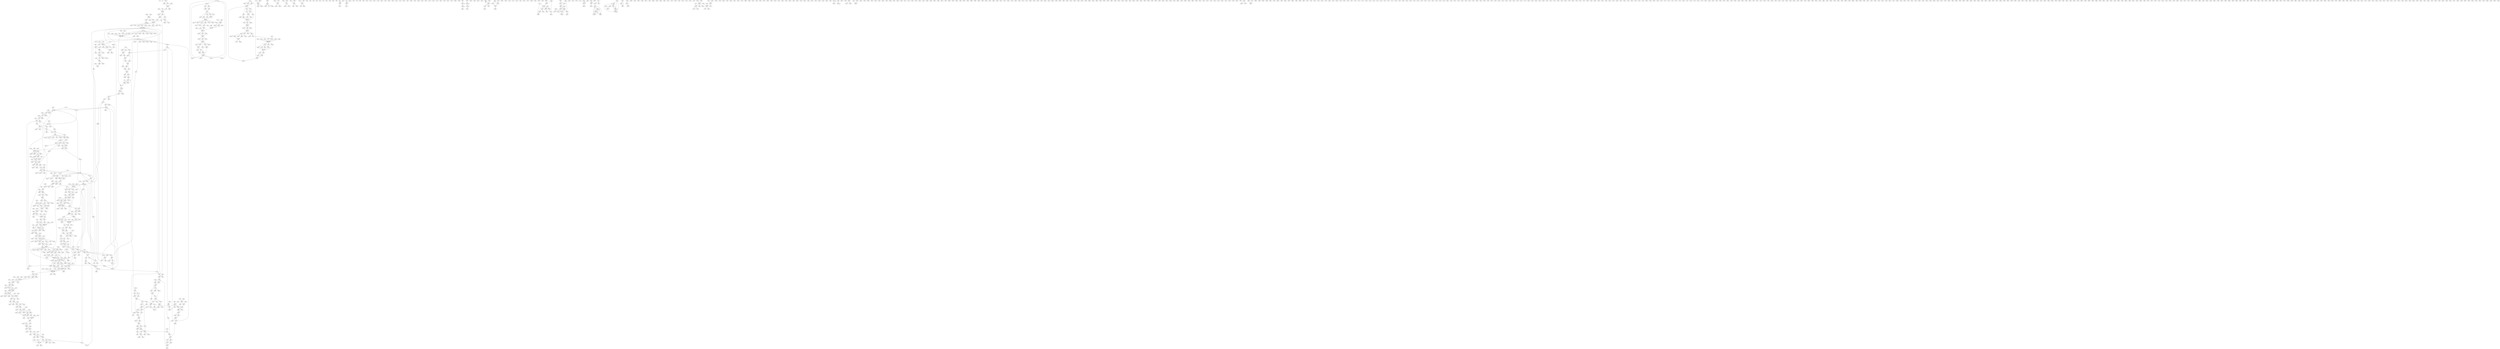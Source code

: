 digraph adj {
graph [k=96]
edge [d=-95]
"9+" [l=1223 C=12200]
"9-" [l=1223 C=12200]
"22+" [l=24370 C=569214]
"22-" [l=24370 C=569214]
"41+" [l=103 C=2040]
"41-" [l=103 C=2040]
"85+" [l=1220 C=66758]
"85-" [l=1220 C=66758]
"110+" [l=101 C=1530]
"110-" [l=101 C=1530]
"112+" [l=106 C=2805]
"112-" [l=106 C=2805]
"114+" [l=102 C=1785]
"114-" [l=102 C=1785]
"115+" [l=98 C=765]
"115-" [l=98 C=765]
"116+" [l=100 C=1275]
"116-" [l=100 C=1275]
"126+" [l=124 C=7395]
"126-" [l=124 C=7395]
"128+" [l=100 C=1275]
"128-" [l=100 C=1275]
"130+" [l=7253 C=207884]
"130-" [l=7253 C=207884]
"137+" [l=96 C=255]
"137-" [l=96 C=255]
"143+" [l=162 C=17085]
"143-" [l=162 C=17085]
"151+" [l=191 C=11500]
"151-" [l=191 C=11500]
"158+" [l=122 C=6885]
"158-" [l=122 C=6885]
"169+" [l=96 C=255]
"169-" [l=96 C=255]
"190+" [l=1787 C=67565]
"190-" [l=1787 C=67565]
"192+" [l=106 C=2805]
"192-" [l=106 C=2805]
"211+" [l=2666 C=58666]
"211-" [l=2666 C=58666]
"216+" [l=4147 C=122663]
"216-" [l=4147 C=122663]
"229+" [l=100 C=1275]
"229-" [l=100 C=1275]
"253+" [l=190 C=7638]
"253-" [l=190 C=7638]
"286+" [l=96 C=255]
"286-" [l=96 C=255]
"288+" [l=96 C=255]
"288-" [l=96 C=255]
"295+" [l=1222 C=47560]
"295-" [l=1222 C=47560]
"313+" [l=2493 C=95775]
"313-" [l=2493 C=95775]
"323+" [l=1690 C=21595]
"323-" [l=1690 C=21595]
"341+" [l=156 C=3469]
"341-" [l=156 C=3469]
"353+" [l=4259 C=53299]
"353-" [l=4259 C=53299]
"354+" [l=601 C=24092]
"354-" [l=601 C=24092]
"373+" [l=122 C=6885]
"373-" [l=122 C=6885]
"378+" [l=98 C=765]
"378-" [l=98 C=765]
"381+" [l=99 C=1020]
"381-" [l=99 C=1020]
"382+" [l=106 C=2805]
"382-" [l=106 C=2805]
"413+" [l=101 C=1530]
"413-" [l=101 C=1530]
"421+" [l=97 C=510]
"421-" [l=97 C=510]
"427+" [l=101 C=1530]
"427-" [l=101 C=1530]
"432+" [l=130 C=8925]
"432-" [l=130 C=8925]
"434+" [l=102 C=1785]
"434-" [l=102 C=1785]
"437+" [l=7738 C=284170]
"437-" [l=7738 C=284170]
"438+" [l=122 C=6885]
"438-" [l=122 C=6885]
"446+" [l=3015 C=57277]
"446-" [l=3015 C=57277]
"455+" [l=192 C=2775]
"455-" [l=192 C=2775]
"456+" [l=2120 C=37562]
"456-" [l=2120 C=37562]
"463+" [l=3749 C=107600]
"463-" [l=3749 C=107600]
"464+" [l=3412 C=35026]
"464-" [l=3412 C=35026]
"466+" [l=566 C=85353]
"466-" [l=566 C=85353]
"468+" [l=2147 C=76397]
"468-" [l=2147 C=76397]
"490+" [l=131 C=9180]
"490-" [l=131 C=9180]
"502+" [l=136 C=10455]
"502-" [l=136 C=10455]
"505+" [l=103 C=2040]
"505-" [l=103 C=2040]
"537+" [l=5718 C=53870]
"537-" [l=5718 C=53870]
"543+" [l=199 C=26520]
"543-" [l=199 C=26520]
"562+" [l=101 C=1530]
"562-" [l=101 C=1530]
"570+" [l=2325 C=88796]
"570-" [l=2325 C=88796]
"571+" [l=10510 C=198925]
"571-" [l=10510 C=198925]
"576+" [l=264 C=5717]
"576-" [l=264 C=5717]
"591+" [l=297 C=36241]
"591-" [l=297 C=36241]
"596+" [l=191 C=24480]
"596-" [l=191 C=24480]
"602+" [l=96 C=255]
"602-" [l=96 C=255]
"623+" [l=105 C=2550]
"623-" [l=105 C=2550]
"630+" [l=6095 C=71304]
"630-" [l=6095 C=71304]
"632+" [l=101 C=1530]
"632-" [l=101 C=1530]
"633+" [l=112 C=4335]
"633-" [l=112 C=4335]
"638+" [l=6068 C=74130]
"638-" [l=6068 C=74130]
"671+" [l=1236 C=26023]
"671-" [l=1236 C=26023]
"690+" [l=191 C=356]
"690-" [l=191 C=356]
"723+" [l=96 C=255]
"723-" [l=96 C=255]
"741+" [l=4753 C=177137]
"741-" [l=4753 C=177137]
"759+" [l=8787 C=109662]
"759-" [l=8787 C=109662]
"807+" [l=6862 C=99094]
"807-" [l=6862 C=99094]
"823+" [l=99 C=1020]
"823-" [l=99 C=1020]
"858+" [l=3699 C=33948]
"858-" [l=3699 C=33948]
"869+" [l=189 C=5231]
"869-" [l=189 C=5231]
"881+" [l=111 C=4080]
"881-" [l=111 C=4080]
"906+" [l=1159 C=66247]
"906-" [l=1159 C=66247]
"912+" [l=1033 C=30351]
"912-" [l=1033 C=30351]
"939+" [l=192 C=1519]
"939-" [l=192 C=1519]
"941+" [l=662 C=81199]
"941-" [l=662 C=81199]
"942+" [l=1186 C=33229]
"942-" [l=1186 C=33229]
"944+" [l=188 C=3096]
"944-" [l=188 C=3096]
"988+" [l=130 C=4213]
"988-" [l=130 C=4213]
"1030+" [l=119 C=6120]
"1030-" [l=119 C=6120]
"1064+" [l=151 C=2083]
"1064-" [l=151 C=2083]
"1073+" [l=3260 C=26497]
"1073-" [l=3260 C=26497]
"1081+" [l=3076 C=35931]
"1081-" [l=3076 C=35931]
"1097+" [l=121 C=632]
"1097-" [l=121 C=632]
"1098+" [l=136 C=279]
"1098-" [l=136 C=279]
"1105+" [l=169 C=4773]
"1105-" [l=169 C=4773]
"1136+" [l=428 C=4233]
"1136-" [l=428 C=4233]
"1138+" [l=3979 C=52441]
"1138-" [l=3979 C=52441]
"1224+" [l=121 C=6630]
"1224-" [l=121 C=6630]
"1242+" [l=1127 C=9933]
"1242-" [l=1127 C=9933]
"1245+" [l=252 C=4226]
"1245-" [l=252 C=4226]
"1271+" [l=254 C=6317]
"1271-" [l=254 C=6317]
"1272+" [l=228 C=1945]
"1272-" [l=228 C=1945]
"1323+" [l=191 C=3669]
"1323-" [l=191 C=3669]
"1334+" [l=2001 C=17018]
"1334-" [l=2001 C=17018]
"1360+" [l=156 C=2979]
"1360-" [l=156 C=2979]
"1365+" [l=6336 C=71155]
"1365-" [l=6336 C=71155]
"1379+" [l=425 C=61928]
"1379-" [l=425 C=61928]
"1382+" [l=195 C=6155]
"1382-" [l=195 C=6155]
"1387+" [l=299 C=2414]
"1387-" [l=299 C=2414]
"1388+" [l=125 C=1152]
"1388-" [l=125 C=1152]
"1398+" [l=438 C=14581]
"1398-" [l=438 C=14581]
"1399+" [l=242 C=9334]
"1399-" [l=242 C=9334]
"1414+" [l=2257 C=20965]
"1414-" [l=2257 C=20965]
"1428+" [l=533 C=53800]
"1428-" [l=533 C=53800]
"1453+" [l=2177 C=18954]
"1453-" [l=2177 C=18954]
"1490+" [l=1292 C=56438]
"1490-" [l=1292 C=56438]
"1500+" [l=163 C=1762]
"1500-" [l=163 C=1762]
"1536+" [l=1160 C=8444]
"1536-" [l=1160 C=8444]
"1593+" [l=3891 C=78699]
"1593-" [l=3891 C=78699]
"1634+" [l=1662 C=15130]
"1634-" [l=1662 C=15130]
"1639+" [l=335 C=4533]
"1639-" [l=335 C=4533]
"1640+" [l=125 C=823]
"1640-" [l=125 C=823]
"1662+" [l=188 C=4591]
"1662-" [l=188 C=4591]
"1664+" [l=326 C=12310]
"1664-" [l=326 C=12310]
"1673+" [l=143 C=1690]
"1673-" [l=143 C=1690]
"1679+" [l=3639 C=41098]
"1679-" [l=3639 C=41098]
"1702+" [l=315 C=4962]
"1702-" [l=315 C=4962]
"1703+" [l=112 C=557]
"1703-" [l=112 C=557]
"1723+" [l=1742 C=18317]
"1723-" [l=1742 C=18317]
"1732+" [l=758 C=11060]
"1732-" [l=758 C=11060]
"1739+" [l=149 C=7715]
"1739-" [l=149 C=7715]
"1789+" [l=1281 C=12021]
"1789-" [l=1281 C=12021]
"1807+" [l=2004 C=19679]
"1807-" [l=2004 C=19679]
"1819+" [l=234 C=5225]
"1819-" [l=234 C=5225]
"1832+" [l=333 C=2462]
"1832-" [l=333 C=2462]
"1857+" [l=626 C=7779]
"1857-" [l=626 C=7779]
"1869+" [l=1291 C=15014]
"1869-" [l=1291 C=15014]
"1880+" [l=146 C=3256]
"1880-" [l=146 C=3256]
"1881+" [l=188 C=5776]
"1881-" [l=188 C=5776]
"1891+" [l=195 C=5726]
"1891-" [l=195 C=5726]
"1909+" [l=361 C=1835]
"1909-" [l=361 C=1835]
"1914+" [l=541 C=7983]
"1914-" [l=541 C=7983]
"1923+" [l=191 C=386]
"1923-" [l=191 C=386]
"1961+" [l=3062 C=26147]
"1961-" [l=3062 C=26147]
"1981+" [l=191 C=1361]
"1981-" [l=191 C=1361]
"1991+" [l=350 C=5045]
"1991-" [l=350 C=5045]
"1994+" [l=132 C=1088]
"1994-" [l=132 C=1088]
"2016+" [l=1197 C=15763]
"2016-" [l=1197 C=15763]
"2022+" [l=150 C=5048]
"2022-" [l=150 C=5048]
"2033+" [l=168 C=1405]
"2033-" [l=168 C=1405]
"2034+" [l=197 C=2591]
"2034-" [l=197 C=2591]
"2039+" [l=481 C=11459]
"2039-" [l=481 C=11459]
"2069+" [l=1685 C=20783]
"2069-" [l=1685 C=20783]
"2090+" [l=127 C=132]
"2090-" [l=127 C=132]
"2114+" [l=470 C=1719]
"2114-" [l=470 C=1719]
"2142+" [l=1036 C=13080]
"2142-" [l=1036 C=13080]
"2143+" [l=227 C=4018]
"2143-" [l=227 C=4018]
"2156+" [l=155 C=1858]
"2156-" [l=155 C=1858]
"2188+" [l=149 C=6130]
"2188-" [l=149 C=6130]
"2196+" [l=130 C=794]
"2196-" [l=130 C=794]
"2237+" [l=393 C=1520]
"2237-" [l=393 C=1520]
"2251+" [l=363 C=3907]
"2251-" [l=363 C=3907]
"2254+" [l=324 C=3491]
"2254-" [l=324 C=3491]
"2256+" [l=190 C=2515]
"2256-" [l=190 C=2515]
"2259+" [l=594 C=2343]
"2259-" [l=594 C=2343]
"2288+" [l=191 C=1621]
"2288-" [l=191 C=1621]
"2293+" [l=736 C=4440]
"2293-" [l=736 C=4440]
"2303+" [l=186 C=439]
"2303-" [l=186 C=439]
"2349+" [l=191 C=2168]
"2349-" [l=191 C=2168]
"2359+" [l=213 C=5250]
"2359-" [l=213 C=5250]
"2376+" [l=295 C=2174]
"2376-" [l=295 C=2174]
"2397+" [l=185 C=2407]
"2397-" [l=185 C=2407]
"2402+" [l=1136 C=20071]
"2402-" [l=1136 C=20071]
"2435+" [l=167 C=2440]
"2435-" [l=167 C=2440]
"2445+" [l=1038 C=7425]
"2445-" [l=1038 C=7425]
"2449+" [l=191 C=3702]
"2449-" [l=191 C=3702]
"2477+" [l=1019 C=5812]
"2477-" [l=1019 C=5812]
"2502+" [l=101 C=13]
"2502-" [l=101 C=13]
"2506+" [l=191 C=550]
"2506-" [l=191 C=550]
"2507+" [l=204 C=4826]
"2507-" [l=204 C=4826]
"2515+" [l=310 C=2584]
"2515-" [l=310 C=2584]
"2516+" [l=129 C=471]
"2516-" [l=129 C=471]
"2525+" [l=189 C=1216]
"2525-" [l=189 C=1216]
"2543+" [l=725 C=8896]
"2543-" [l=725 C=8896]
"2565+" [l=401 C=7234]
"2565-" [l=401 C=7234]
"2575+" [l=239 C=2176]
"2575-" [l=239 C=2176]
"2580+" [l=314 C=1360]
"2580-" [l=314 C=1360]
"2582+" [l=1013 C=9900]
"2582-" [l=1013 C=9900]
"2596+" [l=250 C=1111]
"2596-" [l=250 C=1111]
"2600+" [l=249 C=1713]
"2600-" [l=249 C=1713]
"2607+" [l=211 C=1064]
"2607-" [l=211 C=1064]
"2613+" [l=191 C=2308]
"2613-" [l=191 C=2308]
"2635+" [l=375 C=2389]
"2635-" [l=375 C=2389]
"2643+" [l=189 C=3394]
"2643-" [l=189 C=3394]
"2649+" [l=468 C=2407]
"2649-" [l=468 C=2407]
"2651+" [l=191 C=7791]
"2651-" [l=191 C=7791]
"2662+" [l=209 C=10607]
"2662-" [l=209 C=10607]
"2684+" [l=192 C=4289]
"2684-" [l=192 C=4289]
"2710+" [l=191 C=1729]
"2710-" [l=191 C=1729]
"2742+" [l=229 C=1062]
"2742-" [l=229 C=1062]
"2752+" [l=146 C=1914]
"2752-" [l=146 C=1914]
"2785+" [l=206 C=711]
"2785-" [l=206 C=711]
"2787+" [l=782 C=5030]
"2787-" [l=782 C=5030]
"2791+" [l=231 C=879]
"2791-" [l=231 C=879]
"2796+" [l=96 C=10]
"2796-" [l=96 C=10]
"2797+" [l=117 C=107]
"2797-" [l=117 C=107]
"2799+" [l=243 C=1048]
"2799-" [l=243 C=1048]
"2800+" [l=331 C=2303]
"2800-" [l=331 C=2303]
"2807+" [l=147 C=2162]
"2807-" [l=147 C=2162]
"2811+" [l=274 C=1185]
"2811-" [l=274 C=1185]
"2814+" [l=131 C=74]
"2814-" [l=131 C=74]
"2815+" [l=197 C=944]
"2815-" [l=197 C=944]
"2819+" [l=470 C=3348]
"2819-" [l=470 C=3348]
"2837+" [l=110 C=61]
"2837-" [l=110 C=61]
"2842+" [l=212 C=578]
"2842-" [l=212 C=578]
"2844+" [l=147 C=297]
"2844-" [l=147 C=297]
"2867+" [l=191 C=340]
"2867-" [l=191 C=340]
"2878+" [l=229 C=876]
"2878-" [l=229 C=876]
"2918+" [l=326 C=1936]
"2918-" [l=326 C=1936]
"2919+" [l=191 C=316]
"2919-" [l=191 C=316]
"2924+" [l=169 C=484]
"2924-" [l=169 C=484]
"2939+" [l=131 C=472]
"2939-" [l=131 C=472]
"2944+" [l=141 C=226]
"2944-" [l=141 C=226]
"2945+" [l=191 C=1641]
"2945-" [l=191 C=1641]
"2946+" [l=122 C=191]
"2946-" [l=122 C=191]
"2963+" [l=181 C=369]
"2963-" [l=181 C=369]
"2966+" [l=109 C=51]
"2966-" [l=109 C=51]
"2972+" [l=489 C=3684]
"2972-" [l=489 C=3684]
"2976+" [l=191 C=1165]
"2976-" [l=191 C=1165]
"2980+" [l=351 C=1442]
"2980-" [l=351 C=1442]
"3013+" [l=361 C=1401]
"3013-" [l=361 C=1401]
"3023+" [l=292 C=1091]
"3023-" [l=292 C=1091]
"3033+" [l=285 C=1348]
"3033-" [l=285 C=1348]
"3035+" [l=146 C=220]
"3035-" [l=146 C=220]
"3039+" [l=313 C=1347]
"3039-" [l=313 C=1347]
"3047+" [l=97 C=159]
"3047-" [l=97 C=159]
"3057+" [l=166 C=304]
"3057-" [l=166 C=304]
"3058+" [l=191 C=351]
"3058-" [l=191 C=351]
"3067+" [l=421 C=1689]
"3067-" [l=421 C=1689]
"3070+" [l=98 C=41]
"3070-" [l=98 C=41]
"3077+" [l=137 C=973]
"3077-" [l=137 C=973]
"3084+" [l=118 C=54]
"3084-" [l=118 C=54]
"3086+" [l=410 C=2357]
"3086-" [l=410 C=2357]
"3090+" [l=191 C=543]
"3090-" [l=191 C=543]
"3091+" [l=127 C=673]
"3091-" [l=127 C=673]
"3094+" [l=178 C=300]
"3094-" [l=178 C=300]
"3103+" [l=191 C=264]
"3103-" [l=191 C=264]
"3112+" [l=194 C=1484]
"3112-" [l=194 C=1484]
"3120+" [l=126 C=164]
"3120-" [l=126 C=164]
"3133+" [l=191 C=550]
"3133-" [l=191 C=550]
"3134+" [l=113 C=51]
"3134-" [l=113 C=51]
"3146+" [l=147 C=557]
"3146-" [l=147 C=557]
"3148+" [l=148 C=180]
"3148-" [l=148 C=180]
"3175+" [l=144 C=117]
"3175-" [l=144 C=117]
"3178+" [l=191 C=356]
"3178-" [l=191 C=356]
"3179+" [l=96 C=25]
"3179-" [l=96 C=25]
"3180+" [l=96 C=255]
"3180-" [l=96 C=255]
"3183+" [l=191 C=408]
"3183-" [l=191 C=408]
"3185+" [l=131 C=115]
"3185-" [l=131 C=115]
"3187+" [l=144 C=148]
"3187-" [l=144 C=148]
"3192+" [l=218 C=383]
"3192-" [l=218 C=383]
"3201+" [l=107 C=39]
"3201-" [l=107 C=39]
"3205+" [l=300 C=2081]
"3205-" [l=300 C=2081]
"3206+" [l=171 C=325]
"3206-" [l=171 C=325]
"3207+" [l=173 C=203]
"3207-" [l=173 C=203]
"3208+" [l=442 C=1781]
"3208-" [l=442 C=1781]
"3212+" [l=191 C=221]
"3212-" [l=191 C=221]
"3221+" [l=118 C=54]
"3221-" [l=118 C=54]
"3223+" [l=259 C=845]
"3223-" [l=259 C=845]
"3224+" [l=130 C=533]
"3224-" [l=130 C=533]
"3225+" [l=107 C=29]
"3225-" [l=107 C=29]
"3233+" [l=191 C=316]
"3233-" [l=191 C=316]
"3234+" [l=115 C=41]
"3234-" [l=115 C=41]
"3235+" [l=169 C=232]
"3235-" [l=169 C=232]
"3243+" [l=258 C=671]
"3243-" [l=258 C=671]
"3245+" [l=117 C=82]
"3245-" [l=117 C=82]
"3248+" [l=101 C=174]
"3248-" [l=101 C=174]
"3250+" [l=101 C=12]
"3250-" [l=101 C=12]
"3251+" [l=130 C=89]
"3251-" [l=130 C=89]
"3252+" [l=248 C=892]
"3252-" [l=248 C=892]
"3254+" [l=191 C=435]
"3254-" [l=191 C=435]
"3256+" [l=106 C=35]
"3256-" [l=106 C=35]
"3262+" [l=150 C=182]
"3262-" [l=150 C=182]
"3263+" [l=125 C=62]
"3263-" [l=125 C=62]
"3282+" [l=131 C=91]
"3282-" [l=131 C=91]
"3294+" [l=191 C=445]
"3294-" [l=191 C=445]
"3296+" [l=191 C=357]
"3296-" [l=191 C=357]
"3298+" [l=167 C=274]
"3298-" [l=167 C=274]
"3301+" [l=185 C=367]
"3301-" [l=185 C=367]
"3324+" [l=191 C=363]
"3324-" [l=191 C=363]
"3328+" [l=160 C=222]
"3328-" [l=160 C=222]
"3331+" [l=154 C=277]
"3331-" [l=154 C=277]
"3333+" [l=191 C=230]
"3333-" [l=191 C=230]
"3335+" [l=157 C=344]
"3335-" [l=157 C=344]
"3340+" [l=203 C=439]
"3340-" [l=203 C=439]
"3341+" [l=130 C=109]
"3341-" [l=130 C=109]
"3342+" [l=158 C=202]
"3342-" [l=158 C=202]
"3345+" [l=131 C=72]
"3345-" [l=131 C=72]
"3348+" [l=191 C=281]
"3348-" [l=191 C=281]
"3352+" [l=152 C=182]
"3352-" [l=152 C=182]
"3354+" [l=125 C=75]
"3354-" [l=125 C=75]
"3355+" [l=142 C=163]
"3355-" [l=142 C=163]
"3358+" [l=143 C=99]
"3358-" [l=143 C=99]
"3360+" [l=117 C=80]
"3360-" [l=117 C=80]
"3362+" [l=220 C=501]
"3362-" [l=220 C=501]
"3363+" [l=143 C=103]
"3363-" [l=143 C=103]
"3368+" [l=140 C=103]
"3368-" [l=140 C=103]
"3369+" [l=162 C=197]
"3369-" [l=162 C=197]
"3370+" [l=143 C=109]
"3370-" [l=143 C=109]
"3371+" [l=113 C=48]
"3371-" [l=113 C=48]
"3382+" [l=155 C=175]
"3382-" [l=155 C=175]
"3383+" [l=126 C=261]
"3383-" [l=126 C=261]
"3385+" [l=143 C=97]
"3385-" [l=143 C=97]
"3388+" [l=140 C=125]
"3388-" [l=140 C=125]
"3389+" [l=191 C=306]
"3389-" [l=191 C=306]
"3392+" [l=114 C=52]
"3392-" [l=114 C=52]
"3393+" [l=134 C=156]
"3393-" [l=134 C=156]
"3394+" [l=156 C=193]
"3394-" [l=156 C=193]
"3396+" [l=136 C=93]
"3396-" [l=136 C=93]
"3397+" [l=108 C=47]
"3397-" [l=108 C=47]
"3400+" [l=157 C=329]
"3400-" [l=157 C=329]
"3402+" [l=148 C=179]
"3402-" [l=148 C=179]
"3405+" [l=121 C=70]
"3405-" [l=121 C=70]
"3409+" [l=134 C=96]
"3409-" [l=134 C=96]
"3411+" [l=118 C=48]
"3411-" [l=118 C=48]
"3413+" [l=129 C=107]
"3413-" [l=129 C=107]
"3414+" [l=130 C=84]
"3414-" [l=130 C=84]
"3417+" [l=164 C=198]
"3417-" [l=164 C=198]
"3422+" [l=126 C=93]
"3422-" [l=126 C=93]
"3423+" [l=112 C=44]
"3423-" [l=112 C=44]
"3425+" [l=117 C=60]
"3425-" [l=117 C=60]
"3426+" [l=149 C=125]
"3426-" [l=149 C=125]
"3427+" [l=140 C=288]
"3427-" [l=140 C=288]
"3431+" [l=141 C=127]
"3431-" [l=141 C=127]
"3432+" [l=124 C=71]
"3432-" [l=124 C=71]
"3435+" [l=113 C=56]
"3435-" [l=113 C=56]
"3436+" [l=126 C=105]
"3436-" [l=126 C=105]
"3437+" [l=144 C=136]
"3437-" [l=144 C=136]
"3439+" [l=158 C=186]
"3439-" [l=158 C=186]
"3441+" [l=140 C=127]
"3441-" [l=140 C=127]
"3442+" [l=191 C=335]
"3442-" [l=191 C=335]
"3444+" [l=126 C=82]
"3444-" [l=126 C=82]
"3446+" [l=140 C=139]
"3446-" [l=140 C=139]
"3447+" [l=139 C=134]
"3447-" [l=139 C=134]
"3448+" [l=127 C=81]
"3448-" [l=127 C=81]
"3450+" [l=141 C=186]
"3450-" [l=141 C=186]
"3451+" [l=141 C=161]
"3451-" [l=141 C=161]
"3452+" [l=167 C=225]
"3452-" [l=167 C=225]
"3453+" [l=127 C=103]
"3453-" [l=127 C=103]
"3455+" [l=148 C=150]
"3455-" [l=148 C=150]
"3456+" [l=190 C=1724]
"3456-" [l=190 C=1724]
"3457+" [l=191 C=1130]
"3457-" [l=191 C=1130]
"3458+" [l=130 C=142]
"3458-" [l=130 C=142]
"3459+" [l=114 C=66]
"3459-" [l=114 C=66]
"3460+" [l=162 C=174]
"3460-" [l=162 C=174]
"3461+" [l=132 C=140]
"3461-" [l=132 C=140]
"3462+" [l=128 C=68]
"3462-" [l=128 C=68]
"3463+" [l=119 C=49]
"3463-" [l=119 C=49]
"3464+" [l=157 C=243]
"3464-" [l=157 C=243]
"3465+" [l=118 C=50]
"3465-" [l=118 C=50]
"3466+" [l=123 C=66]
"3466-" [l=123 C=66]
"3467+" [l=133 C=94]
"3467-" [l=133 C=94]
"3468+" [l=158 C=191]
"3468-" [l=158 C=191]
"3469+" [l=155 C=168]
"3469-" [l=155 C=168]
"3470+" [l=150 C=237]
"3470-" [l=150 C=237]
"3471+" [l=141 C=126]
"3471-" [l=141 C=126]
"3472+" [l=141 C=112]
"3472-" [l=141 C=112]
"3473+" [l=120 C=60]
"3473-" [l=120 C=60]
"3474+" [l=145 C=158]
"3474-" [l=145 C=158]
"3475+" [l=145 C=100]
"3475-" [l=145 C=100]
"3476+" [l=125 C=71]
"3476-" [l=125 C=71]
"3477+" [l=132 C=162]
"3477-" [l=132 C=162]
"3478+" [l=187 C=230]
"3478-" [l=187 C=230]
"3479+" [l=141 C=116]
"3479-" [l=141 C=116]
"3480+" [l=144 C=106]
"3480-" [l=144 C=106]
"3481+" [l=161 C=151]
"3481-" [l=161 C=151]
"3482+" [l=142 C=108]
"3482-" [l=142 C=108]
"3483+" [l=118 C=58]
"3483-" [l=118 C=58]
"3484+" [l=153 C=156]
"3484-" [l=153 C=156]
"3485+" [l=112 C=47]
"3485-" [l=112 C=47]
"3486+" [l=147 C=176]
"3486-" [l=147 C=176]
"3487+" [l=137 C=101]
"3487-" [l=137 C=101]
"3488+" [l=152 C=191]
"3488-" [l=152 C=191]
"3489+" [l=128 C=67]
"3489-" [l=128 C=67]
"3490+" [l=143 C=139]
"3490-" [l=143 C=139]
"3491+" [l=136 C=156]
"3491-" [l=136 C=156]
"3492+" [l=135 C=103]
"3492-" [l=135 C=103]
"3494+" [l=105 C=25]
"3494-" [l=105 C=25]
"3495+" [l=138 C=102]
"3495-" [l=138 C=102]
"3496+" [l=110 C=40]
"3496-" [l=110 C=40]
"3497+" [l=139 C=101]
"3497-" [l=139 C=101]
"3498+" [l=137 C=95]
"3498-" [l=137 C=95]
"3499+" [l=144 C=231]
"3499-" [l=144 C=231]
"3500+" [l=101 C=13]
"3500-" [l=101 C=13]
"3501+" [l=146 C=102]
"3501-" [l=146 C=102]
"3502+" [l=196 C=367]
"3502-" [l=196 C=367]
"3503+" [l=106 C=28]
"3503-" [l=106 C=28]
"3504+" [l=126 C=94]
"3504-" [l=126 C=94]
"3506+" [l=146 C=120]
"3506-" [l=146 C=120]
"3507+" [l=116 C=64]
"3507-" [l=116 C=64]
"3508+" [l=112 C=77]
"3508-" [l=112 C=77]
"3509+" [l=119 C=65]
"3509-" [l=119 C=65]
"3510+" [l=105 C=34]
"3510-" [l=105 C=34]
"3542+" [l=11848 C=131525]
"3542-" [l=11848 C=131525]
"3543+" [l=47863 C=712822]
"3543-" [l=47863 C=712822]
"3544+" [l=44498 C=859385]
"3544-" [l=44498 C=859385]
"3545+" [l=179 C=21420]
"3545-" [l=179 C=21420]
"3546+" [l=21930 C=363434]
"3546-" [l=21930 C=363434]
"3547+" [l=13718 C=181936]
"3547-" [l=13718 C=181936]
"3548+" [l=18807 C=264348]
"3548-" [l=18807 C=264348]
"3550+" [l=97 C=510]
"3550-" [l=97 C=510]
"3553+" [l=14922 C=207214]
"3553-" [l=14922 C=207214]
"3554+" [l=24954 C=405577]
"3554-" [l=24954 C=405577]
"3555+" [l=26934 C=392342]
"3555-" [l=26934 C=392342]
"3556+" [l=12328 C=139314]
"3556-" [l=12328 C=139314]
"3557+" [l=10597 C=160008]
"3557-" [l=10597 C=160008]
"3558+" [l=24768 C=341804]
"3558-" [l=24768 C=341804]
"3559+" [l=26243 C=439594]
"3559-" [l=26243 C=439594]
"3560+" [l=4871 C=66984]
"3560-" [l=4871 C=66984]
"3562+" [l=56671 C=722825]
"3562-" [l=56671 C=722825]
"3563+" [l=37067 C=460941]
"3563-" [l=37067 C=460941]
"3564+" [l=5832 C=56475]
"3564-" [l=5832 C=56475]
"3565+" [l=4497 C=46199]
"3565-" [l=4497 C=46199]
"3566+" [l=64209 C=906992]
"3566-" [l=64209 C=906992]
"3567+" [l=99 C=1020]
"3567-" [l=99 C=1020]
"3570+" [l=104 C=2295]
"3570-" [l=104 C=2295]
"3571+" [l=32125 C=401634]
"3571-" [l=32125 C=401634]
"3572+" [l=99 C=1020]
"3572-" [l=99 C=1020]
"3575+" [l=5353 C=45767]
"3575-" [l=5353 C=45767]
"3579+" [l=226 C=33405]
"3579-" [l=226 C=33405]
"3580+" [l=140 C=11475]
"3580-" [l=140 C=11475]
"3581+" [l=37974 C=495411]
"3581-" [l=37974 C=495411]
"3585+" [l=52524 C=711646]
"3585-" [l=52524 C=711646]
"3586+" [l=33213 C=409974]
"3586-" [l=33213 C=409974]
"3587+" [l=22665 C=244411]
"3587-" [l=22665 C=244411]
"3588+" [l=31336 C=404687]
"3588-" [l=31336 C=404687]
"3589+" [l=31767 C=376206]
"3589-" [l=31767 C=376206]
"3590+" [l=12032 C=135809]
"3590-" [l=12032 C=135809]
"3594+" [l=16990 C=193304]
"3594-" [l=16990 C=193304]
"3595+" [l=20167 C=243460]
"3595-" [l=20167 C=243460]
"3596+" [l=332 C=7657]
"3596-" [l=332 C=7657]
"3597+" [l=539 C=113220]
"3597-" [l=539 C=113220]
"3598+" [l=9959 C=155353]
"3598-" [l=9959 C=155353]
"3599+" [l=92958 C=1240647]
"3599-" [l=92958 C=1240647]
"3600+" [l=7616 C=158663]
"3600-" [l=7616 C=158663]
"3601+" [l=29494 C=437212]
"3601-" [l=29494 C=437212]
"3602+" [l=28283 C=283048]
"3602-" [l=28283 C=283048]
"3603+" [l=1513 C=13814]
"3603-" [l=1513 C=13814]
"3604+" [l=12416 C=167952]
"3604-" [l=12416 C=167952]
"3605+" [l=140 C=11475]
"3605-" [l=140 C=11475]
"3608+" [l=21550 C=256347]
"3608-" [l=21550 C=256347]
"3609+" [l=11938 C=467985]
"3609-" [l=11938 C=467985]
"3610+" [l=7315 C=134981]
"3610-" [l=7315 C=134981]
"3611+" [l=119 C=6120]
"3611-" [l=119 C=6120]
"3612+" [l=40439 C=628819]
"3612-" [l=40439 C=628819]
"3613+" [l=13388 C=137432]
"3613-" [l=13388 C=137432]
"3614+" [l=7930 C=96294]
"3614-" [l=7930 C=96294]
"3616+" [l=40794 C=485336]
"3616-" [l=40794 C=485336]
"3617+" [l=30944 C=364422]
"3617-" [l=30944 C=364422]
"3618+" [l=16075 C=190244]
"3618-" [l=16075 C=190244]
"3619+" [l=6787 C=98267]
"3619-" [l=6787 C=98267]
"3621+" [l=15332 C=179972]
"3621-" [l=15332 C=179972]
"3622+" [l=16298 C=186169]
"3622-" [l=16298 C=186169]
"3623+" [l=95793 C=1202699]
"3623-" [l=95793 C=1202699]
"3624+" [l=43851 C=539314]
"3624-" [l=43851 C=539314]
"3625+" [l=181 C=21930]
"3625-" [l=181 C=21930]
"3626+" [l=9241 C=134431]
"3626-" [l=9241 C=134431]
"3627+" [l=9729 C=139710]
"3627-" [l=9729 C=139710]
"3628+" [l=8830 C=75683]
"3628-" [l=8830 C=75683]
"3629+" [l=104 C=2295]
"3629-" [l=104 C=2295]
"3630+" [l=21790 C=254444]
"3630-" [l=21790 C=254444]
"3631+" [l=1905 C=14018]
"3631-" [l=1905 C=14018]
"3632+" [l=9651 C=104695]
"3632-" [l=9651 C=104695]
"3633+" [l=7802 C=124900]
"3633-" [l=7802 C=124900]
"3634+" [l=13378 C=143490]
"3634-" [l=13378 C=143490]
"3635+" [l=17828 C=214505]
"3635-" [l=17828 C=214505]
"3636+" [l=93579 C=1365128]
"3636-" [l=93579 C=1365128]
"3637+" [l=53367 C=686824]
"3637-" [l=53367 C=686824]
"3638+" [l=14051 C=161968]
"3638-" [l=14051 C=161968]
"3640+" [l=10814 C=116987]
"3640-" [l=10814 C=116987]
"3641+" [l=86616 C=1103115]
"3641-" [l=86616 C=1103115]
"3642+" [l=8141 C=110923]
"3642-" [l=8141 C=110923]
"3643+" [l=68304 C=912143]
"3643-" [l=68304 C=912143]
"3644+" [l=3044 C=33991]
"3644-" [l=3044 C=33991]
"3645+" [l=28978 C=359790]
"3645-" [l=28978 C=359790]
"3646+" [l=33481 C=416696]
"3646-" [l=33481 C=416696]
"3647+" [l=8012 C=84233]
"3647-" [l=8012 C=84233]
"3648+" [l=3754 C=43139]
"3648-" [l=3754 C=43139]
"3649+" [l=6318 C=77250]
"3649-" [l=6318 C=77250]
"3651+" [l=7419 C=80132]
"3651-" [l=7419 C=80132]
"3652+" [l=17599 C=198866]
"3652-" [l=17599 C=198866]
"3653+" [l=1481 C=31486]
"3653-" [l=1481 C=31486]
"3654+" [l=22576 C=242774]
"3654-" [l=22576 C=242774]
"3655+" [l=50914 C=660535]
"3655-" [l=50914 C=660535]
"3656+" [l=5327 C=62437]
"3656-" [l=5327 C=62437]
"3657+" [l=476 C=6378]
"3657-" [l=476 C=6378]
"3658+" [l=10897 C=122236]
"3658-" [l=10897 C=122236]
"3659+" [l=8467 C=81827]
"3659-" [l=8467 C=81827]
"3660+" [l=126 C=7905]
"3660-" [l=126 C=7905]
"3661+" [l=142 C=11985]
"3661-" [l=142 C=11985]
"3662+" [l=3653 C=59830]
"3662-" [l=3653 C=59830]
"3666+" [l=18164 C=264341]
"3666-" [l=18164 C=264341]
"3667+" [l=12361 C=150808]
"3667-" [l=12361 C=150808]
"3668+" [l=6389 C=135819]
"3668-" [l=6389 C=135819]
"3669+" [l=20086 C=236295]
"3669-" [l=20086 C=236295]
"3670+" [l=15824 C=170517]
"3670-" [l=15824 C=170517]
"3671+" [l=49891 C=730870]
"3671-" [l=49891 C=730870]
"3672+" [l=20097 C=228286]
"3672-" [l=20097 C=228286]
"3674+" [l=6562 C=70023]
"3674-" [l=6562 C=70023]
"3675+" [l=11338 C=127888]
"3675-" [l=11338 C=127888]
"3676+" [l=15800 C=207488]
"3676-" [l=15800 C=207488]
"3677+" [l=5050 C=47364]
"3677-" [l=5050 C=47364]
"3678+" [l=2986 C=25656]
"3678-" [l=2986 C=25656]
"3679+" [l=13705 C=158528]
"3679-" [l=13705 C=158528]
"3680+" [l=69435 C=850150]
"3680-" [l=69435 C=850150]
"3681+" [l=6971 C=78521]
"3681-" [l=6971 C=78521]
"3683+" [l=25225 C=399112]
"3683-" [l=25225 C=399112]
"3684+" [l=46621 C=694369]
"3684-" [l=46621 C=694369]
"3685+" [l=120 C=6375]
"3685-" [l=120 C=6375]
"3686+" [l=8243 C=83829]
"3686-" [l=8243 C=83829]
"3687+" [l=47532 C=591020]
"3687-" [l=47532 C=591020]
"3688+" [l=3119 C=35147]
"3688-" [l=3119 C=35147]
"3689+" [l=4787 C=52624]
"3689-" [l=4787 C=52624]
"3690+" [l=4192 C=49158]
"3690-" [l=4192 C=49158]
"3691+" [l=6957 C=90414]
"3691-" [l=6957 C=90414]
"3692+" [l=19680 C=246893]
"3692-" [l=19680 C=246893]
"3693+" [l=15857 C=200413]
"3693-" [l=15857 C=200413]
"3695+" [l=50403 C=553942]
"3695-" [l=50403 C=553942]
"3696+" [l=28813 C=350938]
"3696-" [l=28813 C=350938]
"3697+" [l=101 C=1530]
"3697-" [l=101 C=1530]
"3698+" [l=3110 C=56132]
"3698-" [l=3110 C=56132]
"3699+" [l=23848 C=250064]
"3699-" [l=23848 C=250064]
"3700+" [l=5564 C=65089]
"3700-" [l=5564 C=65089]
"3701+" [l=20083 C=213050]
"3701-" [l=20083 C=213050]
"3702+" [l=28972 C=370457]
"3702-" [l=28972 C=370457]
"3703+" [l=20352 C=255215]
"3703-" [l=20352 C=255215]
"3704+" [l=98 C=765]
"3704-" [l=98 C=765]
"3705+" [l=31172 C=383545]
"3705-" [l=31172 C=383545]
"3706+" [l=4832 C=61275]
"3706-" [l=4832 C=61275]
"3707+" [l=41635 C=607427]
"3707-" [l=41635 C=607427]
"3708+" [l=5923 C=64920]
"3708-" [l=5923 C=64920]
"3709+" [l=4641 C=55425]
"3709-" [l=4641 C=55425]
"3710+" [l=34378 C=411667]
"3710-" [l=34378 C=411667]
"3711+" [l=2022 C=20530]
"3711-" [l=2022 C=20530]
"3712+" [l=2603 C=33805]
"3712-" [l=2603 C=33805]
"3713+" [l=7868 C=72249]
"3713-" [l=7868 C=72249]
"3714+" [l=22251 C=265966]
"3714-" [l=22251 C=265966]
"3715+" [l=15675 C=182098]
"3715-" [l=15675 C=182098]
"3716+" [l=200 C=7455]
"3716-" [l=200 C=7455]
"3717+" [l=11552 C=115416]
"3717-" [l=11552 C=115416]
"3718+" [l=47321 C=826762]
"3718-" [l=47321 C=826762]
"3719+" [l=7910 C=76334]
"3719-" [l=7910 C=76334]
"3720+" [l=12454 C=141251]
"3720-" [l=12454 C=141251]
"3721+" [l=14413 C=167390]
"3721-" [l=14413 C=167390]
"3722+" [l=3431 C=30901]
"3722-" [l=3431 C=30901]
"3723+" [l=23949 C=236117]
"3723-" [l=23949 C=236117]
"3724+" [l=4048 C=45613]
"3724-" [l=4048 C=45613]
"3725+" [l=17372 C=179304]
"3725-" [l=17372 C=179304]
"3726+" [l=8915 C=78423]
"3726-" [l=8915 C=78423]
"3727+" [l=11494 C=178017]
"3727-" [l=11494 C=178017]
"3730+" [l=15958 C=211313]
"3730-" [l=15958 C=211313]
"3731+" [l=594 C=9225]
"3731-" [l=594 C=9225]
"3732+" [l=12199 C=109919]
"3732-" [l=12199 C=109919]
"3733+" [l=1779 C=21364]
"3733-" [l=1779 C=21364]
"3734+" [l=415 C=5969]
"3734-" [l=415 C=5969]
"3735+" [l=27049 C=296687]
"3735-" [l=27049 C=296687]
"3736+" [l=20977 C=267618]
"3736-" [l=20977 C=267618]
"3737+" [l=21118 C=218604]
"3737-" [l=21118 C=218604]
"3738+" [l=4925 C=39753]
"3738-" [l=4925 C=39753]
"3739+" [l=9783 C=124605]
"3739-" [l=9783 C=124605]
"3740+" [l=4073 C=45533]
"3740-" [l=4073 C=45533]
"3741+" [l=272 C=4120]
"3741-" [l=272 C=4120]
"3743+" [l=18642 C=214979]
"3743-" [l=18642 C=214979]
"3744+" [l=9198 C=100542]
"3744-" [l=9198 C=100542]
"3745+" [l=11259 C=130520]
"3745-" [l=11259 C=130520]
"3746+" [l=39179 C=443114]
"3746-" [l=39179 C=443114]
"3747+" [l=27880 C=398525]
"3747-" [l=27880 C=398525]
"3748+" [l=7597 C=104504]
"3748-" [l=7597 C=104504]
"3749+" [l=4223 C=45534]
"3749-" [l=4223 C=45534]
"3750+" [l=6341 C=54146]
"3750-" [l=6341 C=54146]
"3751+" [l=6324 C=75890]
"3751-" [l=6324 C=75890]
"3752+" [l=6116 C=78441]
"3752-" [l=6116 C=78441]
"3753+" [l=2363 C=21143]
"3753-" [l=2363 C=21143]
"3754+" [l=7763 C=104785]
"3754-" [l=7763 C=104785]
"3755+" [l=38995 C=511285]
"3755-" [l=38995 C=511285]
"3756+" [l=4056 C=40077]
"3756-" [l=4056 C=40077]
"3757+" [l=11176 C=111110]
"3757-" [l=11176 C=111110]
"3758+" [l=17968 C=156821]
"3758-" [l=17968 C=156821]
"3759+" [l=6761 C=64604]
"3759-" [l=6761 C=64604]
"3760+" [l=3949 C=40256]
"3760-" [l=3949 C=40256]
"3761+" [l=6433 C=62033]
"3761-" [l=6433 C=62033]
"3762+" [l=11267 C=176564]
"3762-" [l=11267 C=176564]
"3763+" [l=4106 C=60400]
"3763-" [l=4106 C=60400]
"3764+" [l=77104 C=1149605]
"3764-" [l=77104 C=1149605]
"3765+" [l=2664 C=23784]
"3765-" [l=2664 C=23784]
"3766+" [l=29213 C=514827]
"3766-" [l=29213 C=514827]
"3767+" [l=12127 C=131752]
"3767-" [l=12127 C=131752]
"3768+" [l=9538 C=105963]
"3768-" [l=9538 C=105963]
"3769+" [l=12548 C=134062]
"3769-" [l=12548 C=134062]
"3770+" [l=33116 C=412260]
"3770-" [l=33116 C=412260]
"3771+" [l=9457 C=120075]
"3771-" [l=9457 C=120075]
"3772+" [l=7401 C=104052]
"3772-" [l=7401 C=104052]
"3773+" [l=41438 C=496043]
"3773-" [l=41438 C=496043]
"3774+" [l=2454 C=45670]
"3774-" [l=2454 C=45670]
"3775+" [l=2625 C=21966]
"3775-" [l=2625 C=21966]
"3776+" [l=6872 C=68650]
"3776-" [l=6872 C=68650]
"3778+" [l=740 C=4294]
"3778-" [l=740 C=4294]
"3779+" [l=32275 C=395646]
"3779-" [l=32275 C=395646]
"3780+" [l=3067 C=23747]
"3780-" [l=3067 C=23747]
"3781+" [l=2770 C=22593]
"3781-" [l=2770 C=22593]
"3782+" [l=35912 C=609982]
"3782-" [l=35912 C=609982]
"3783+" [l=6229 C=60570]
"3783-" [l=6229 C=60570]
"3784+" [l=23975 C=333392]
"3784-" [l=23975 C=333392]
"3785+" [l=10360 C=106673]
"3785-" [l=10360 C=106673]
"3786+" [l=4458 C=74637]
"3786-" [l=4458 C=74637]
"3787+" [l=407 C=7916]
"3787-" [l=407 C=7916]
"3788+" [l=1495 C=14113]
"3788-" [l=1495 C=14113]
"3789+" [l=15525 C=153500]
"3789-" [l=15525 C=153500]
"3790+" [l=27323 C=319188]
"3790-" [l=27323 C=319188]
"3791+" [l=8755 C=120592]
"3791-" [l=8755 C=120592]
"3792+" [l=25666 C=295791]
"3792-" [l=25666 C=295791]
"3793+" [l=3769 C=38338]
"3793-" [l=3769 C=38338]
"3794+" [l=16592 C=190388]
"3794-" [l=16592 C=190388]
"3795+" [l=48057 C=674854]
"3795-" [l=48057 C=674854]
"3796+" [l=6340 C=55388]
"3796-" [l=6340 C=55388]
"3797+" [l=27062 C=337185]
"3797-" [l=27062 C=337185]
"3798+" [l=3966 C=28556]
"3798-" [l=3966 C=28556]
"3799+" [l=31798 C=365853]
"3799-" [l=31798 C=365853]
"3800+" [l=5933 C=53703]
"3800-" [l=5933 C=53703]
"3801+" [l=16780 C=160336]
"3801-" [l=16780 C=160336]
"3802+" [l=12828 C=129609]
"3802-" [l=12828 C=129609]
"3803+" [l=15739 C=201441]
"3803-" [l=15739 C=201441]
"3804+" [l=1032 C=4991]
"3804-" [l=1032 C=4991]
"3805+" [l=23002 C=265832]
"3805-" [l=23002 C=265832]
"3806+" [l=1177 C=9117]
"3806-" [l=1177 C=9117]
"3807+" [l=28688 C=422504]
"3807-" [l=28688 C=422504]
"3808+" [l=4450 C=43583]
"3808-" [l=4450 C=43583]
"3809+" [l=30210 C=346805]
"3809-" [l=30210 C=346805]
"3810+" [l=3621 C=37947]
"3810-" [l=3621 C=37947]
"3811+" [l=12727 C=134861]
"3811-" [l=12727 C=134861]
"3812+" [l=1126 C=23323]
"3812-" [l=1126 C=23323]
"3813+" [l=6586 C=71924]
"3813-" [l=6586 C=71924]
"3814+" [l=2801 C=25631]
"3814-" [l=2801 C=25631]
"3815+" [l=2788 C=31066]
"3815-" [l=2788 C=31066]
"3816+" [l=6224 C=59015]
"3816-" [l=6224 C=59015]
"3817+" [l=12219 C=123787]
"3817-" [l=12219 C=123787]
"3818+" [l=15820 C=170741]
"3818-" [l=15820 C=170741]
"3819+" [l=23700 C=291409]
"3819-" [l=23700 C=291409]
"3820+" [l=15676 C=158714]
"3820-" [l=15676 C=158714]
"3821+" [l=4033 C=38341]
"3821-" [l=4033 C=38341]
"3822+" [l=2571 C=26087]
"3822-" [l=2571 C=26087]
"3823+" [l=64147 C=1117695]
"3823-" [l=64147 C=1117695]
"3824+" [l=1341 C=7013]
"3824-" [l=1341 C=7013]
"3825+" [l=218 C=4674]
"3825-" [l=218 C=4674]
"3826+" [l=2742 C=24090]
"3826-" [l=2742 C=24090]
"3827+" [l=19539 C=242433]
"3827-" [l=19539 C=242433]
"3828+" [l=13487 C=152417]
"3828-" [l=13487 C=152417]
"3829+" [l=295 C=4135]
"3829-" [l=295 C=4135]
"3830+" [l=8672 C=88596]
"3830-" [l=8672 C=88596]
"3831+" [l=14609 C=158758]
"3831-" [l=14609 C=158758]
"3832+" [l=10003 C=98027]
"3832-" [l=10003 C=98027]
"3833+" [l=6807 C=85579]
"3833-" [l=6807 C=85579]
"3834+" [l=25379 C=294533]
"3834-" [l=25379 C=294533]
"3835+" [l=14566 C=159217]
"3835-" [l=14566 C=159217]
"3836+" [l=1911 C=19361]
"3836-" [l=1911 C=19361]
"3837+" [l=25008 C=326108]
"3837-" [l=25008 C=326108]
"3838+" [l=971 C=5555]
"3838-" [l=971 C=5555]
"3839+" [l=14465 C=160017]
"3839-" [l=14465 C=160017]
"3840+" [l=1616 C=14217]
"3840-" [l=1616 C=14217]
"3842+" [l=64436 C=794571]
"3842-" [l=64436 C=794571]
"3843+" [l=771 C=4324]
"3843-" [l=771 C=4324]
"3844+" [l=3379 C=25989]
"3844-" [l=3379 C=25989]
"3845+" [l=1772 C=13999]
"3845-" [l=1772 C=13999]
"3846+" [l=6053 C=49506]
"3846-" [l=6053 C=49506]
"3847+" [l=11129 C=107616]
"3847-" [l=11129 C=107616]
"3848+" [l=12911 C=129854]
"3848-" [l=12911 C=129854]
"3849+" [l=302 C=5081]
"3849-" [l=302 C=5081]
"3850+" [l=26124 C=327176]
"3850-" [l=26124 C=327176]
"3851+" [l=400 C=5524]
"3851-" [l=400 C=5524]
"3852+" [l=1389 C=9709]
"3852-" [l=1389 C=9709]
"3853+" [l=8772 C=84158]
"3853-" [l=8772 C=84158]
"3854+" [l=10322 C=101066]
"3854-" [l=10322 C=101066]
"3855+" [l=3542 C=29552]
"3855-" [l=3542 C=29552]
"3856+" [l=31771 C=349357]
"3856-" [l=31771 C=349357]
"3857+" [l=12831 C=139430]
"3857-" [l=12831 C=139430]
"3858+" [l=2958 C=26740]
"3858-" [l=2958 C=26740]
"3859+" [l=1759 C=10503]
"3859-" [l=1759 C=10503]
"3860+" [l=28230 C=329115]
"3860-" [l=28230 C=329115]
"3861+" [l=9848 C=204340]
"3861-" [l=9848 C=204340]
"3862+" [l=2239 C=19867]
"3862-" [l=2239 C=19867]
"3863+" [l=20967 C=291713]
"3863-" [l=20967 C=291713]
"3864+" [l=2312 C=16336]
"3864-" [l=2312 C=16336]
"3865+" [l=4472 C=37907]
"3865-" [l=4472 C=37907]
"3866+" [l=25193 C=259817]
"3866-" [l=25193 C=259817]
"3867+" [l=1890 C=12838]
"3867-" [l=1890 C=12838]
"3868+" [l=1127 C=9798]
"3868-" [l=1127 C=9798]
"3869+" [l=1417 C=9261]
"3869-" [l=1417 C=9261]
"3870+" [l=22124 C=297529]
"3870-" [l=22124 C=297529]
"3871+" [l=4042 C=32952]
"3871-" [l=4042 C=32952]
"3872+" [l=239 C=7368]
"3872-" [l=239 C=7368]
"3873+" [l=54181 C=680044]
"3873-" [l=54181 C=680044]
"3874+" [l=15854 C=192485]
"3874-" [l=15854 C=192485]
"3875+" [l=3165 C=32647]
"3875-" [l=3165 C=32647]
"3876+" [l=2074 C=15569]
"3876-" [l=2074 C=15569]
"3877+" [l=1236 C=7391]
"3877-" [l=1236 C=7391]
"3878+" [l=10575 C=161075]
"3878-" [l=10575 C=161075]
"3879+" [l=3652 C=42955]
"3879-" [l=3652 C=42955]
"3880+" [l=2183 C=17392]
"3880-" [l=2183 C=17392]
"3881+" [l=5046 C=83718]
"3881-" [l=5046 C=83718]
"3882+" [l=3984 C=37908]
"3882-" [l=3984 C=37908]
"3883+" [l=27558 C=361180]
"3883-" [l=27558 C=361180]
"3884+" [l=13893 C=202927]
"3884-" [l=13893 C=202927]
"3885+" [l=10549 C=136016]
"3885-" [l=10549 C=136016]
"3886+" [l=437 C=3595]
"3886-" [l=437 C=3595]
"3887+" [l=539 C=12165]
"3887-" [l=539 C=12165]
"3888+" [l=682 C=3509]
"3888-" [l=682 C=3509]
"3889+" [l=24033 C=245948]
"3889-" [l=24033 C=245948]
"3890+" [l=12942 C=133755]
"3890-" [l=12942 C=133755]
"3891+" [l=141 C=2624]
"3891-" [l=141 C=2624]
"3892+" [l=5947 C=58747]
"3892-" [l=5947 C=58747]
"3893+" [l=856 C=4445]
"3893-" [l=856 C=4445]
"3894+" [l=30938 C=411391]
"3894-" [l=30938 C=411391]
"3895+" [l=38479 C=473303]
"3895-" [l=38479 C=473303]
"3896+" [l=1547 C=11476]
"3896-" [l=1547 C=11476]
"3897+" [l=1692 C=15903]
"3897-" [l=1692 C=15903]
"3898+" [l=491 C=7209]
"3898-" [l=491 C=7209]
"3899+" [l=2308 C=16082]
"3899-" [l=2308 C=16082]
"3900+" [l=609 C=3304]
"3900-" [l=609 C=3304]
"3901+" [l=385 C=2629]
"3901-" [l=385 C=2629]
"3902+" [l=767 C=3810]
"3902-" [l=767 C=3810]
"3904+" [l=17515 C=174502]
"3904-" [l=17515 C=174502]
"3905+" [l=2543 C=19002]
"3905-" [l=2543 C=19002]
"3906+" [l=382 C=1582]
"3906-" [l=382 C=1582]
"3907+" [l=14436 C=200237]
"3907-" [l=14436 C=200237]
"3908+" [l=7481 C=86087]
"3908-" [l=7481 C=86087]
"3909+" [l=453 C=2017]
"3909-" [l=453 C=2017]
"3910+" [l=8852 C=78803]
"3910-" [l=8852 C=78803]
"3911+" [l=249 C=1988]
"3911-" [l=249 C=1988]
"3912+" [l=17941 C=216031]
"3912-" [l=17941 C=216031]
"3913+" [l=22047 C=285155]
"3913-" [l=22047 C=285155]
"3914+" [l=629 C=3374]
"3914-" [l=629 C=3374]
"3915+" [l=3807 C=49767]
"3915-" [l=3807 C=49767]
"3916+" [l=6548 C=47528]
"3916-" [l=6548 C=47528]
"3917+" [l=10141 C=100266]
"3917-" [l=10141 C=100266]
"3918+" [l=51513 C=640869]
"3918-" [l=51513 C=640869]
"3919+" [l=31601 C=360577]
"3919-" [l=31601 C=360577]
"3920+" [l=5082 C=42722]
"3920-" [l=5082 C=42722]
"3922+" [l=1012 C=6405]
"3922-" [l=1012 C=6405]
"3924+" [l=22950 C=260538]
"3924-" [l=22950 C=260538]
"3925+" [l=8061 C=88638]
"3925-" [l=8061 C=88638]
"3926+" [l=938 C=5036]
"3926-" [l=938 C=5036]
"3927+" [l=503 C=2159]
"3927-" [l=503 C=2159]
"3928+" [l=3656 C=30640]
"3928-" [l=3656 C=30640]
"3929+" [l=301 C=6087]
"3929-" [l=301 C=6087]
"3930+" [l=388 C=1346]
"3930-" [l=388 C=1346]
"3931+" [l=1922 C=12272]
"3931-" [l=1922 C=12272]
"3932+" [l=659 C=2976]
"3932-" [l=659 C=2976]
"3933+" [l=579 C=2850]
"3933-" [l=579 C=2850]
"3934+" [l=191 C=214]
"3934-" [l=191 C=214]
"3935+" [l=262 C=365]
"3935-" [l=262 C=365]
"3937+" [l=204 C=5920]
"3937-" [l=204 C=5920]
"3938+" [l=300 C=5810]
"3938-" [l=300 C=5810]
"3939+" [l=1115 C=12420]
"3939-" [l=1115 C=12420]
"3940+" [l=512 C=106335]
"3940-" [l=512 C=106335]
"3941+" [l=4413 C=940799]
"3941-" [l=4413 C=940799]
"3942+" [l=616 C=80696]
"3942-" [l=616 C=80696]
"3943+" [l=3571 C=72833]
"3943-" [l=3571 C=72833]
"3944+" [l=677 C=20508]
"3944-" [l=677 C=20508]
"3945+" [l=660 C=66022]
"3945-" [l=660 C=66022]
"3946+" [l=932 C=22442]
"3946-" [l=932 C=22442]
"3947+" [l=600 C=70259]
"3947-" [l=600 C=70259]
"3948+" [l=526 C=7299]
"3948-" [l=526 C=7299]
"3949+" [l=1499 C=201788]
"3949-" [l=1499 C=201788]
"3950+" [l=713 C=9412]
"3950-" [l=713 C=9412]
"3951+" [l=1109 C=19206]
"3951-" [l=1109 C=19206]
"3952+" [l=346 C=6217]
"3952-" [l=346 C=6217]
"3953+" [l=743 C=8205]
"3953-" [l=743 C=8205]
"3954+" [l=312 C=2155]
"3954-" [l=312 C=2155]
"3955+" [l=59803 C=1182227]
"3955-" [l=59803 C=1182227]
"22+" -> "906+"
"22-" -> "466+" [d=-94]
"41+" -> "3221+"
"41+" -> "3324+" [d=-70]
"41+" -> "3262+" [d=-68]
"41+" -> "3342+" [d=-52]
"41+" -> "432+" [d=-28]
"41-" -> "3453+"
"41-" -> "3431-" [d=-94]
"41-" -> "3550-" [d=-80]
"85+" -> "591+" [d=-94]
"85-" -> "591+" [d=-92]
"110+" -> "3175+"
"110+" -> "112+" [d=-75]
"110-" -> "2867-"
"110-" -> "3441+" [d=-91]
"110-" -> "192+" [d=-58]
"112+" -> "114+"
"112+" -> "2924-"
"112-" -> "3389+"
"112-" -> "110-" [d=-75]
"114+" -> "115+"
"114+" -> "3488-"
"114-" -> "112-"
"114-" -> "3331+"
"115+" -> "116+"
"115+" -> "3490+"
"115-" -> "114-"
"115-" -> "3497+"
"116+" -> "2919+"
"116+" -> "3934-" [d=-94]
"116+" -> "3335+" [d=-92]
"116+" -> "3477-" [d=-88]
"116+" -> "288-" [d=-85]
"116-" -> "115-"
"116-" -> "3423+"
"126+" -> "2684-"
"126+" -> "128+" [d=-91]
"126+" -> "3482+" [d=-91]
"126-" -> "2963+"
"126-" -> "562-" [d=-72]
"126-" -> "3341+" [d=-72]
"128+" -> "3452+"
"128+" -> "1923-" [d=-87]
"128+" -> "3035+" [d=-71]
"128+" -> "3570+" [d=-71]
"128-" -> "3392-"
"128-" -> "126-" [d=-91]
"130+" -> "466+" [d=-94]
"130-" -> "906-" [d=-94]
"137+" -> "3358+"
"137+" -> "3572+"
"137-" -> "3486+"
"137-" -> "3570-"
"143+" -> "3354+"
"143+" -> "2506-" [d=-61]
"143+" -> "490+" [d=-25]
"143+" -> "3448+" [d=-25]
"143-" -> "3503+"
"143-" -> "3442+" [d=-63]
"143-" -> "632+" [d=-41]
"151+" -> "3942+"
"151-" -> "3937-"
"151-" -> "1662-" [d=-79]
"151-" -> "1881+" [d=-79]
"158+" -> "3437+"
"158+" -> "3444+" [d=-78]
"158+" -> "378-" [d=-69]
"158-" -> "2867+"
"158-" -> "3389-" [d=-69]
"158-" -> "192-" [d=-47]
"169+" -> "3411+"
"169+" -> "373+" [d=-79]
"169-" -> "3090+"
"169-" -> "3254+" [d=-91]
"169-" -> "3491+" [d=-35]
"169-" -> "3463+" [d=-29]
"169-" -> "3413+" [d=-20]
"169-" -> "602-" [d=-16]
"169-" -> "3405+" [d=-16]
"190+" -> "456-"
"190+" -> "1593-"
"190-" -> "1593+"
"190-" -> "3653-"
"192+" -> "2814-"
"192+" -> "2303-" [d=-74]
"192+" -> "158+" [d=-47]
"192-" -> "3133-"
"192-" -> "3498-" [d=-93]
"192-" -> "3333-" [d=-62]
"192-" -> "110+" [d=-58]
"211+" -> "3954+"
"216+" -> "2507+"
"216-" -> "3692+"
"216-" -> "3546-" [d=-64]
"229+" -> "3058+"
"229+" -> "3296-" [d=-93]
"229+" -> "3459+" [d=-74]
"229+" -> "623+" [d=-71]
"229+" -> "3369+" [d=-71]
"229-" -> "3496-"
"229-" -> "3940+" [d=-55]
"253+" -> "1379+" [d=-94]
"253-" -> "3945+" [d=-94]
"286+" -> "3417+"
"286+" -> "288+" [d=-80]
"286-" -> "576+"
"286-" -> "3605-" [d=-82]
"288+" -> "3397+"
"288+" -> "3133+" [d=-92]
"288+" -> "116-" [d=-85]
"288-" -> "3489+"
"288-" -> "286-" [d=-80]
"288-" -> "2256-" [d=-80]
"288-" -> "3047-" [d=-80]
"295+" -> "3544+"
"295+" -> "3643+"
"295-" -> "3624+"
"295-" -> "3718+"
"313+" -> "437-"
"313+" -> "2643-"
"313-" -> "570-"
"313-" -> "942+"
"323+" -> "2251-"
"341+" -> "1105+"
"341-" -> "1360-" [d=-60]
"341-" -> "2752+" [d=-50]
"354+" -> "2256+"
"354+" -> "3668+"
"354-" -> "437+"
"354-" -> "456+"
"373+" -> "2303+"
"373+" -> "378+" [d=-86]
"373-" -> "690-"
"373-" -> "169-" [d=-79]
"378+" -> "3396-"
"378+" -> "158-" [d=-69]
"378-" -> "2837+"
"378-" -> "373-" [d=-86]
"381+" -> "382+"
"381+" -> "3474+"
"381-" -> "3472+"
"381-" -> "3458+" [d=-86]
"381-" -> "3148+" [d=-78]
"381-" -> "3183+" [d=-75]
"381-" -> "3550+" [d=-68]
"382+" -> "3225-"
"382+" -> "562+" [d=-86]
"382-" -> "381-"
"382-" -> "3057+"
"413+" -> "3360+"
"413+" -> "3629+"
"413-" -> "3507+"
"413-" -> "3625-"
"421+" -> "3256+"
"421+" -> "3450+" [d=-94]
"421+" -> "427+" [d=-92]
"421+" -> "2797+" [d=-92]
"421-" -> "3492-"
"421-" -> "3629-"
"427+" -> "2844+"
"427+" -> "3508+" [d=-90]
"427+" -> "2966+" [d=-82]
"427+" -> "3475-" [d=-41]
"427+" -> "3545-" [d=-41]
"427-" -> "3427-"
"427-" -> "421-" [d=-92]
"432+" -> "434+"
"432-" -> "3471+"
"432-" -> "3183-" [d=-92]
"432-" -> "3207+" [d=-91]
"432-" -> "3388-" [d=-71]
"432-" -> "41-" [d=-28]
"434+" -> "3355+"
"434+" -> "3414+" [d=-87]
"434+" -> "438+" [d=-83]
"434-" -> "432-"
"434-" -> "3282-"
"437+" -> "313-"
"437-" -> "354+"
"438+" -> "3500+"
"438+" -> "3425-" [d=-74]
"438+" -> "3579+" [d=-55]
"438-" -> "3324-"
"438-" -> "3451-" [d=-91]
"438-" -> "434-" [d=-83]
"446+" -> "1388+"
"446-" -> "2507+"
"455+" -> "2022+"
"455-" -> "941+" [d=-87]
"456+" -> "190-"
"456-" -> "354+"
"463+" -> "3047+"
"463-" -> "1428-"
"466+" -> "468-"
"466+" -> "591-"
"466-" -> "3626+" [d=-94]
"466-" -> "944-" [d=-93]
"466-" -> "3543+" [d=-93]
"466-" -> "22+" [d=-94]
"466-" -> "3662+" [d=-94]
"466-" -> "3556-" [d=-93]
"466-" -> "3754+" [d=-93]
"466-" -> "130-" [d=-94]
"466-" -> "942-" [d=-94]
"466-" -> "3774+" [d=-94]
"468+" -> "466-"
"468+" -> "912+"
"468-" -> "741+"
"468-" -> "2402-"
"490+" -> "3348-"
"490+" -> "3478-" [d=-90]
"490+" -> "3567-" [d=-71]
"490-" -> "3094+"
"490-" -> "143-" [d=-25]
"502+" -> "3212+"
"502+" -> "3611-" [d=-59]
"502-" -> "3468+"
"502-" -> "505+" [d=-80]
"505+" -> "3442-"
"505+" -> "3426-" [d=-50]
"505+" -> "3501+" [d=-47]
"505+" -> "633-" [d=-44]
"505-" -> "3480+"
"505-" -> "502+" [d=-80]
"543+" -> "3345-"
"543+" -> "3940-" [d=-25]
"543-" -> "2502+"
"543-" -> "3382+" [d=-40]
"543-" -> "3545+" [d=-40]
"562+" -> "3495+"
"562+" -> "126+" [d=-72]
"562-" -> "3235+"
"562-" -> "3402+" [d=-88]
"562-" -> "382-" [d=-86]
"570+" -> "313+"
"570-" -> "3550-" [d=-93]
"571+" -> "1064-" [d=-53]
"571-" -> "3953-"
"576+" -> "3550-" [d=-93]
"576-" -> "286+"
"591+" -> "466-"
"591+" -> "912+"
"591-" -> "3815+"
"591-" -> "3853+"
"591-" -> "85-" [d=-94]
"591-" -> "3590+" [d=-93]
"591-" -> "3627+" [d=-93]
"591-" -> "85+" [d=-92]
"591-" -> "1732+" [d=-92]
"591-" -> "3915+" [d=-92]
"596+" -> "3580+"
"596-" -> "3660-" [d=-78]
"602+" -> "690+"
"602+" -> "169+" [d=-16]
"602-" -> "2613+"
"602-" -> "3661+" [d=-75]
"623+" -> "3201+"
"623+" -> "3178-" [d=-90]
"623+" -> "3704-" [d=-49]
"623-" -> "3435+"
"623-" -> "229-" [d=-71]
"632+" -> "633+"
"632+" -> "3370-"
"632-" -> "3432-"
"632-" -> "3509+" [d=-91]
"632-" -> "143+" [d=-41]
"633+" -> "3120+"
"633+" -> "505-" [d=-44]
"633-" -> "632-"
"633-" -> "3439+"
"671+" -> "2196-"
"671-" -> "2196+"
"690+" -> "373+"
"690-" -> "3405+"
"690-" -> "602-"
"723+" -> "2919-"
"723+" -> "3605+" [d=-84]
"723-" -> "3385+"
"723-" -> "3685-"
"741-" -> "468+"
"741-" -> "3683+"
"807+" -> "906-"
"823+" -> "3935+"
"823+" -> "3572-" [d=-84]
"823-" -> "1224-"
"823-" -> "3469+"
"869+" -> "3947-" [d=-64]
"869-" -> "3559+" [d=-80]
"869-" -> "3652+" [d=-80]
"869-" -> "3622-" [d=-64]
"869-" -> "3680+" [d=-64]
"881+" -> "3462+"
"881+" -> "3579-"
"881-" -> "3660+"
"881-" -> "3368-"
"906+" -> "807-"
"906+" -> "3672+"
"906+" -> "130+" [d=-94]
"906+" -> "3557+" [d=-94]
"906-" -> "22-"
"906-" -> "3712+"
"906-" -> "3676+" [d=-94]
"906-" -> "3698+" [d=-94]
"912+" -> "1673-" [d=-80]
"912-" -> "468-"
"912-" -> "591-"
"939+" -> "941+" [d=-94]
"939-" -> "2022+" [d=-87]
"941+" -> "1739-"
"941+" -> "2349+"
"941-" -> "1819-"
"941-" -> "939-" [d=-94]
"941-" -> "2254-" [d=-91]
"941-" -> "455+" [d=-87]
"941-" -> "1703-" [d=-87]
"942+" -> "466+" [d=-94]
"942-" -> "313+"
"944+" -> "466+" [d=-93]
"944-" -> "1428+"
"988+" -> "2022-"
"988+" -> "1702+" [d=-87]
"988+" -> "1819+" [d=-70]
"988+" -> "2254+" [d=-70]
"988-" -> "2143+" [d=-93]
"988-" -> "3707+" [d=-93]
"988-" -> "3885+" [d=-76]
"988-" -> "3601+" [d=-34]
"988-" -> "3786-" [d=-34]
"988-" -> "3553+" [d=-34]
"988-" -> "3687+" [d=-34]
"1030+" -> "3394+"
"1030+" -> "1923+" [d=-77]
"1030+" -> "2684+" [d=-61]
"1030+" -> "1224+" [d=-52]
"1030-" -> "2613-"
"1030-" -> "3661-" [d=-66]
"1064+" -> "3762+"
"1064+" -> "571-" [d=-53]
"1064+" -> "3554+" [d=-53]
"1064-" -> "1991-"
"1064-" -> "1832+" [d=-78]
"1064-" -> "1857+" [d=-78]
"1081-" -> "1732-"
"1097+" -> "1098+"
"1097+" -> "1914-"
"1097-" -> "3731-"
"1097-" -> "1388-" [d=-61]
"1098+" -> "3774-"
"1098+" -> "1136-" [d=-26]
"1098-" -> "1097-"
"1105+" -> "1382-"
"1105+" -> "3112+"
"1105-" -> "341-"
"1105-" -> "2710+"
"1136+" -> "3688+"
"1136+" -> "1098-" [d=-26]
"1136-" -> "3943-"
"1224+" -> "823+"
"1224+" -> "3470+"
"1224-" -> "3233+"
"1224-" -> "3506-" [d=-88]
"1224-" -> "1030-" [d=-52]
"1242+" -> "3546+"
"1242+" -> "3878-"
"1242-" -> "3951+"
"1245+" -> "2752+"
"1245-" -> "1379-" [d=-90]
"1271+" -> "1272+"
"1271+" -> "2807-" [d=-14]
"1271-" -> "1640+"
"1272+" -> "1664+"
"1272-" -> "1271-"
"1323+" -> "1379+"
"1323-" -> "3945+" [d=-94]
"1360+" -> "2710-"
"1360+" -> "341+" [d=-60]
"1360-" -> "3949+" [d=-55]
"1379+" -> "1398+"
"1379+" -> "1245+" [d=-90]
"1379+" -> "1382+" [d=-68]
"1379+" -> "2039+" [d=-67]
"1379+" -> "3112-" [d=-67]
"1379-" -> "1323-"
"1379-" -> "253-" [d=-94]
"1379-" -> "2449+" [d=-94]
"1382+" -> "1105-"
"1382-" -> "1379-" [d=-68]
"1387+" -> "1388+"
"1387-" -> "3248+"
"1388+" -> "3600+"
"1388+" -> "1097+" [d=-61]
"1388-" -> "446-"
"1388-" -> "1387-"
"1398+" -> "1399+"
"1398-" -> "1379-"
"1399+" -> "3949+"
"1399-" -> "1398-"
"1399-" -> "2039-"
"1428+" -> "463+"
"1428+" -> "3609-"
"1428-" -> "944+"
"1428-" -> "1490+"
"1490+" -> "3047+"
"1490-" -> "1428+"
"1500+" -> "1857-"
"1500+" -> "3952-" [d=-53]
"1500-" -> "3766-"
"1500-" -> "3861+"
"1593+" -> "190-"
"1593-" -> "190+"
"1639+" -> "1640+"
"1639-" -> "2807-"
"1640+" -> "3812-"
"1640+" -> "3929-"
"1640-" -> "1271+"
"1640-" -> "1639-"
"1662+" -> "151+" [d=-79]
"1662-" -> "3949-" [d=-92]
"1664+" -> "2507-"
"1664+" -> "3688-"
"1664-" -> "1272-"
"1664-" -> "2807+"
"1673+" -> "1673+" [d=-32]
"1673+" -> "912-" [d=-80]
"1673+" -> "2596-" [d=-80]
"1673-" -> "1994-" [d=-69]
"1673-" -> "1673-" [d=-32]
"1702+" -> "1703+"
"1702-" -> "988-" [d=-87]
"1703+" -> "941+" [d=-87]
"1703-" -> "1702-"
"1703-" -> "2022+" [d=-15]
"1732+" -> "1081+"
"1732+" -> "3690-"
"1732-" -> "591+" [d=-92]
"1739+" -> "941-"
"1739-" -> "2651+"
"1739-" -> "2188-" [d=-53]
"1819+" -> "941+"
"1819-" -> "988-" [d=-70]
"1832+" -> "3952+"
"1832-" -> "1064+" [d=-78]
"1857+" -> "1500-"
"1857-" -> "1064+" [d=-78]
"1880+" -> "3829-"
"1880+" -> "3872+"
"1880-" -> "3716-"
"1880-" -> "3787+"
"1881+" -> "3949-" [d=-92]
"1881-" -> "151+" [d=-79]
"1891+" -> "3825-"
"1891+" -> "1891+" [d=-19]
"1891-" -> "3637+"
"1891-" -> "1891-" [d=-19]
"1914+" -> "1097-"
"1914-" -> "3943-"
"1923+" -> "128-" [d=-87]
"1923-" -> "1030-" [d=-77]
"1981+" -> "3947+" [d=-77]
"1981-" -> "3945-"
"1991+" -> "1064+"
"1991-" -> "3952+"
"1994+" -> "1673+" [d=-69]
"1994+" -> "1994+" [d=-21]
"1994-" -> "3653+"
"1994-" -> "2596+" [d=-80]
"1994-" -> "1994-" [d=-21]
"2016+" -> "3091-"
"2016+" -> "3642-"
"2016-" -> "3546-"
"2022+" -> "988-"
"2022-" -> "455-"
"2022-" -> "939+" [d=-87]
"2022-" -> "1703+" [d=-15]
"2033+" -> "2034+"
"2033-" -> "2976+"
"2033-" -> "3146+" [d=-12]
"2034+" -> "2976-"
"2034+" -> "3146-"
"2034-" -> "2033-"
"2034-" -> "3855+"
"2039+" -> "1399+"
"2039-" -> "1379-" [d=-67]
"2090-" -> "3492-"
"2090-" -> "3629-"
"2143+" -> "3641+"
"2143+" -> "3797+"
"2143-" -> "988+" [d=-93]
"2156+" -> "2543-"
"2156+" -> "3741-"
"2156-" -> "3787-"
"2156-" -> "3849-"
"2188+" -> "2349-"
"2188+" -> "1739+" [d=-53]
"2188-" -> "3942-"
"2196+" -> "671-"
"2196+" -> "3811+"
"2196-" -> "671+"
"2196-" -> "3614-"
"2251+" -> "323-"
"2251+" -> "3563-"
"2251-" -> "2811-"
"2251-" -> "3667+"
"2254+" -> "941+" [d=-91]
"2254-" -> "988-" [d=-70]
"2256+" -> "3417+"
"2256+" -> "288+" [d=-80]
"2256-" -> "354-"
"2288-" -> "3946+"
"2303+" -> "192-" [d=-74]
"2303-" -> "373-"
"2349+" -> "2188-"
"2349-" -> "941-"
"2359+" -> "3829+"
"2359+" -> "3872-" [d=-39]
"2376+" -> "2600-"
"2376-" -> "3911+"
"2397+" -> "3641-"
"2397+" -> "3901-"
"2397-" -> "3947-"
"2402+" -> "468+"
"2402+" -> "3683+"
"2402-" -> "3929-"
"2435+" -> "3657-"
"2435+" -> "3734+"
"2435-" -> "3741+"
"2435-" -> "3887-"
"2449+" -> "3945+"
"2449-" -> "1379+" [d=-94]
"2502-" -> "543+"
"2506+" -> "143-" [d=-61]
"2506-" -> "3567-"
"2507+" -> "1664-"
"2507-" -> "216-"
"2507-" -> "446+"
"2515+" -> "2516+"
"2515-" -> "2516-"
"2516+" -> "2515+"
"2516+" -> "3658+"
"2516-" -> "2515-"
"2516-" -> "3679+"
"2525+" -> "3179+"
"2525-" -> "3771+"
"2543+" -> "2156-"
"2543-" -> "3596-"
"2565+" -> "3621-"
"2565-" -> "3736+"
"2575+" -> "3077+"
"2575-" -> "3596+"
"2596+" -> "1673-" [d=-80]
"2596-" -> "1994+" [d=-80]
"2600+" -> "2376-"
"2600+" -> "3086-"
"2600-" -> "2946-"
"2613+" -> "1030+"
"2613-" -> "602+"
"2643+" -> "313-"
"2643-" -> "3550-" [d=-94]
"2651+" -> "3942-"
"2651-" -> "1739+"
"2662+" -> "3945-"
"2662-" -> "3947+"
"2684+" -> "126-"
"2684-" -> "1030-" [d=-61]
"2710+" -> "1360-"
"2710-" -> "1105+"
"2752+" -> "3949+" [d=-55]
"2752-" -> "1245-"
"2752-" -> "341+" [d=-50]
"2796+" -> "3701+"
"2796+" -> "3735-"
"2796-" -> "3773+"
"2796-" -> "3383-" [d=-10]
"2797-" -> "3427-"
"2797-" -> "421-" [d=-92]
"2800+" -> "3953+"
"2807+" -> "1639+"
"2807+" -> "1271-" [d=-14]
"2807-" -> "1664+"
"2811+" -> "2251+"
"2814+" -> "192-"
"2815+" -> "3781-"
"2837-" -> "378+"
"2844-" -> "427-"
"2867+" -> "110+"
"2867-" -> "158+"
"2878+" -> "3588-"
"2878+" -> "2946-" [d=-67]
"2878-" -> "2918+"
"2918+" -> "2946+"
"2918-" -> "2878+"
"2918-" -> "3647-"
"2919+" -> "723-"
"2919-" -> "116-"
"2924+" -> "3331+"
"2924+" -> "112-"
"2939+" -> "3708-"
"2939+" -> "3911-"
"2939-" -> "3816+"
"2939-" -> "2946+" [d=-54]
"2944-" -> "3940+" [d=-75]
"2945+" -> "3945-"
"2945-" -> "3947+" [d=-77]
"2946+" -> "2600+"
"2946+" -> "2878-" [d=-67]
"2946+" -> "3677-" [d=-67]
"2946-" -> "2918-"
"2946-" -> "2939+" [d=-54]
"2946-" -> "3400-" [d=-54]
"2963-" -> "126+"
"2966-" -> "427-" [d=-82]
"2976+" -> "2034-"
"2976-" -> "2033+"
"3033+" -> "3954-"
"3033-" -> "3954+" [d=-65]
"3035-" -> "3446+"
"3035-" -> "128-" [d=-71]
"3047+" -> "3417+"
"3047+" -> "288+" [d=-80]
"3047-" -> "463-"
"3047-" -> "1490-"
"3057-" -> "3474+"
"3057-" -> "382+"
"3058+" -> "3685+" [d=-93]
"3058-" -> "229-"
"3070-" -> "3507+"
"3070-" -> "3625-"
"3077-" -> "2575-"
"3077-" -> "3898-"
"3084-" -> "3597+" [d=-62]
"3086+" -> "2600-"
"3090+" -> "3661+" [d=-91]
"3090-" -> "169+"
"3091+" -> "2016-"
"3091+" -> "3836-"
"3091-" -> "3752+"
"3091-" -> "3809+"
"3094-" -> "490+"
"3094-" -> "3448+"
"3103+" -> "3580+"
"3103-" -> "3660-" [d=-78]
"3112+" -> "1379-" [d=-67]
"3112-" -> "1105-"
"3120-" -> "633-"
"3133+" -> "192+"
"3133-" -> "3477-"
"3133-" -> "288-" [d=-92]
"3134+" -> "3685+" [d=-84]
"3146+" -> "2034-"
"3146-" -> "3847+"
"3146-" -> "2033+" [d=-12]
"3148-" -> "381+" [d=-78]
"3175-" -> "110-"
"3178+" -> "623-" [d=-90]
"3178-" -> "3605+"
"3179+" -> "3180+"
"3179+" -> "3456+"
"3179+" -> "3457+"
"3179+" -> "3485+"
"3179-" -> "2525-"
"3179-" -> "3456-"
"3180+" -> "3180+"
"3180+" -> "3456+"
"3180+" -> "3457+"
"3180+" -> "3485+"
"3180-" -> "3179-"
"3180-" -> "3180-"
"3180-" -> "3457-"
"3183+" -> "432+" [d=-92]
"3183-" -> "3371+"
"3183-" -> "381+" [d=-75]
"3185-" -> "3579+"
"3187-" -> "3466+"
"3187-" -> "3625+"
"3201-" -> "623-"
"3206-" -> "3940+" [d=-90]
"3207-" -> "432+" [d=-91]
"3208+" -> "3383-"
"3212+" -> "3697+" [d=-89]
"3212-" -> "502-"
"3221-" -> "41-"
"3224-" -> "3507+"
"3224-" -> "3625-"
"3225+" -> "382-"
"3233+" -> "3661-"
"3233-" -> "1224+"
"3234-" -> "3611+" [d=-82]
"3235-" -> "562+"
"3245+" -> "3422-"
"3245+" -> "3685+" [d=-80]
"3248-" -> "1387+"
"3248-" -> "3784+"
"3250-" -> "3478-"
"3250-" -> "3567-" [d=-76]
"3251-" -> "3597+" [d=-31]
"3254+" -> "3661+"
"3254-" -> "169+" [d=-91]
"3256-" -> "421-"
"3262-" -> "41-" [d=-68]
"3263-" -> "3572-"
"3282+" -> "434+"
"3294+" -> "3940+" [d=-66]
"3294-" -> "3704-"
"3296+" -> "229-" [d=-93]
"3296-" -> "3685+"
"3298+" -> "3298+"
"3298-" -> "3298-"
"3298-" -> "3744-"
"3301-" -> "3940+"
"3324+" -> "438+"
"3324-" -> "41-" [d=-70]
"3328-" -> "3580-"
"3331-" -> "2924-"
"3331-" -> "114+"
"3333+" -> "3441+"
"3333+" -> "192+" [d=-62]
"3333-" -> "3605-"
"3335-" -> "116-" [d=-92]
"3341-" -> "3495+"
"3341-" -> "126+" [d=-72]
"3342-" -> "3388-"
"3342-" -> "41-" [d=-52]
"3345+" -> "543-"
"3348+" -> "490-"
"3348-" -> "3597+"
"3352-" -> "3661-" [d=-79]
"3354-" -> "143-"
"3355-" -> "434-"
"3358-" -> "3363+"
"3358-" -> "3455-"
"3358-" -> "137-"
"3360-" -> "3504+"
"3360-" -> "413-"
"3363-" -> "3358+"
"3363-" -> "3572+"
"3368+" -> "3487+"
"3368+" -> "881+"
"3369-" -> "3435+"
"3369-" -> "229-" [d=-71]
"3370+" -> "3439+"
"3370+" -> "632-"
"3371-" -> "3183+"
"3371-" -> "3550+" [d=-88]
"3382-" -> "3473+"
"3382-" -> "543+" [d=-40]
"3383+" -> "3208-"
"3383+" -> "3823+" [d=-15]
"3383+" -> "2796+" [d=-10]
"3383-" -> "3542-"
"3383-" -> "3603+"
"3385-" -> "3934+"
"3385-" -> "723+"
"3388+" -> "3342+"
"3388+" -> "432+" [d=-71]
"3389+" -> "158+" [d=-69]
"3389-" -> "112+"
"3392+" -> "3482+"
"3392+" -> "128+"
"3393-" -> "3572-"
"3394-" -> "1030-"
"3396+" -> "378-"
"3397-" -> "288-"
"3400+" -> "3816+"
"3400+" -> "2946+" [d=-54]
"3402-" -> "562+" [d=-88]
"3405-" -> "690+"
"3405-" -> "169+" [d=-16]
"3409+" -> "3697+" [d=-70]
"3411-" -> "169-"
"3413-" -> "169+" [d=-20]
"3414-" -> "3451-"
"3414-" -> "434-" [d=-87]
"3417-" -> "2256-"
"3417-" -> "286-"
"3417-" -> "3047-"
"3422+" -> "3245-"
"3422+" -> "3704+"
"3423-" -> "3490+"
"3423-" -> "116+"
"3425+" -> "438-" [d=-74]
"3426+" -> "505-" [d=-50]
"3427+" -> "2797+"
"3427+" -> "427+"
"3431+" -> "41+" [d=-94]
"3432+" -> "632+"
"3435-" -> "3369+"
"3435-" -> "623+"
"3436-" -> "3940+" [d=-60]
"3437-" -> "158-"
"3439-" -> "3370-"
"3439-" -> "633+"
"3441-" -> "3333-"
"3441-" -> "110+" [d=-91]
"3442+" -> "505-"
"3442-" -> "143+" [d=-63]
"3444-" -> "158-" [d=-78]
"3446-" -> "3035+"
"3446-" -> "3570+"
"3447-" -> "3486+"
"3447-" -> "3570-"
"3448-" -> "3094+"
"3448-" -> "143-" [d=-25]
"3450-" -> "421-" [d=-94]
"3451+" -> "3414+"
"3451+" -> "438+" [d=-91]
"3452-" -> "128-"
"3453-" -> "41+"
"3455+" -> "3358+"
"3455+" -> "3572+"
"3456+" -> "3179+"
"3456-" -> "3457-"
"3456-" -> "3179-"
"3456-" -> "3180-"
"3457+" -> "3456+"
"3457+" -> "3457+"
"3457+" -> "3485+"
"3457+" -> "3180+"
"3457-" -> "3457-"
"3457-" -> "3179-"
"3457-" -> "3180-"
"3458-" -> "381+" [d=-86]
"3459-" -> "229-" [d=-74]
"3460+" -> "3940-"
"3461+" -> "3660-"
"3462-" -> "881-"
"3463-" -> "169+" [d=-29]
"3464-" -> "3572-" [d=-94]
"3465+" -> "3567+"
"3466-" -> "3187+"
"3466-" -> "3697-"
"3467-" -> "3611-"
"3468-" -> "502+"
"3469-" -> "3470+"
"3469-" -> "823+"
"3470-" -> "3469+"
"3470-" -> "1224-"
"3471-" -> "432+"
"3472-" -> "381+"
"3473-" -> "3382+"
"3473-" -> "3545+"
"3474-" -> "3057+"
"3474-" -> "381-"
"3475+" -> "427-" [d=-41]
"3476+" -> "3940+" [d=-83]
"3477+" -> "3133+"
"3477+" -> "116-" [d=-88]
"3478+" -> "3250+"
"3478+" -> "490-" [d=-90]
"3479+" -> "3940-" [d=-72]
"3480-" -> "505+"
"3481-" -> "3550-" [d=-88]
"3482-" -> "3392-"
"3482-" -> "126-" [d=-91]
"3483-" -> "3611+"
"3484-" -> "3941+"
"3485-" -> "3457-"
"3485-" -> "3179-"
"3485-" -> "3180-"
"3486-" -> "3447+"
"3486-" -> "137+"
"3487-" -> "3368-"
"3487-" -> "3660+"
"3488+" -> "3497+"
"3488+" -> "114-"
"3489-" -> "288+"
"3490-" -> "3423+"
"3490-" -> "115-"
"3491-" -> "169+" [d=-35]
"3492+" -> "2090+"
"3492+" -> "421+"
"3494-" -> "3697+"
"3495-" -> "3341+"
"3495-" -> "562-"
"3496+" -> "3510+"
"3496+" -> "229+"
"3497-" -> "3488-"
"3497-" -> "115+"
"3498+" -> "192+" [d=-93]
"3499-" -> "3697+" [d=-80]
"3500-" -> "438-"
"3501-" -> "505-" [d=-47]
"3503-" -> "143+"
"3504-" -> "3360+"
"3504-" -> "3629+"
"3506+" -> "1224+" [d=-88]
"3507-" -> "3070+"
"3507-" -> "3224+"
"3507-" -> "413+"
"3508-" -> "427-" [d=-90]
"3509-" -> "632+" [d=-91]
"3510-" -> "3496-"
"3510-" -> "3940+" [d=-55]
"3542+" -> "3383+"
"3543-" -> "466+" [d=-93]
"3544-" -> "295-"
"3545+" -> "427-" [d=-41]
"3545-" -> "3473+"
"3545-" -> "543+" [d=-40]
"3546+" -> "2016+"
"3546+" -> "216+" [d=-64]
"3546-" -> "1242-"
"3546-" -> "3868+"
"3547-" -> "3939+"
"3550+" -> "2643+" [d=-94]
"3550+" -> "3481+" [d=-88]
"3550+" -> "41+" [d=-80]
"3550+" -> "570+" [d=-93]
"3550+" -> "576-" [d=-93]
"3550+" -> "3668-" [d=-93]
"3550-" -> "3935-"
"3550-" -> "3371+" [d=-88]
"3550-" -> "381+" [d=-68]
"3553-" -> "988+" [d=-34]
"3554-" -> "1064-" [d=-53]
"3555-" -> "3944+"
"3556+" -> "466+" [d=-93]
"3557-" -> "906-" [d=-94]
"3559+" -> "3946-"
"3559-" -> "869+" [d=-80]
"3560+" -> "3951-"
"3560-" -> "3943+"
"3563+" -> "2251-"
"3567+" -> "2506+"
"3567+" -> "3250+" [d=-76]
"3567+" -> "490-" [d=-71]
"3567-" -> "3465-"
"3567-" -> "3597+" [d=-27]
"3570+" -> "137+"
"3570+" -> "3447+"
"3570-" -> "3446+"
"3570-" -> "128-" [d=-71]
"3572+" -> "3263+"
"3572+" -> "3393+"
"3572+" -> "3464+" [d=-94]
"3572+" -> "823-" [d=-84]
"3572-" -> "137-"
"3572-" -> "3363+"
"3572-" -> "3455-"
"3579+" -> "881-"
"3579-" -> "3185+"
"3579-" -> "438-" [d=-55]
"3580+" -> "3328+"
"3580+" -> "3597-"
"3580-" -> "596-"
"3580-" -> "3103-"
"3588+" -> "2878-"
"3588+" -> "3677-"
"3590-" -> "591+" [d=-93]
"3596+" -> "2543+"
"3596+" -> "3657+"
"3596-" -> "2575+"
"3596-" -> "3731+"
"3597+" -> "3580-"
"3597-" -> "3348+"
"3597-" -> "3084+" [d=-62]
"3597-" -> "3251+" [d=-31]
"3597-" -> "3567+" [d=-27]
"3600-" -> "1388-"
"3601-" -> "988+" [d=-34]
"3603-" -> "3383+"
"3604+" -> "3947-" [d=-64]
"3605+" -> "3333+"
"3605+" -> "286+" [d=-82]
"3605-" -> "3178+"
"3605-" -> "723-" [d=-84]
"3609+" -> "1428-"
"3610-" -> "3944+"
"3611+" -> "3467+"
"3611+" -> "502-" [d=-59]
"3611-" -> "3483+"
"3611-" -> "3234+" [d=-82]
"3611-" -> "3697+" [d=-53]
"3614+" -> "2196+"
"3621+" -> "2565-"
"3621+" -> "3736+" [d=-94]
"3622+" -> "869+" [d=-64]
"3624-" -> "295+"
"3625+" -> "3070+"
"3625+" -> "3224+"
"3625+" -> "413+"
"3625-" -> "3187+"
"3625-" -> "3697-"
"3626-" -> "466+" [d=-94]
"3627-" -> "591+" [d=-93]
"3629+" -> "421+"
"3629+" -> "2090+"
"3629-" -> "413-"
"3629-" -> "3504+"
"3637-" -> "1891+"
"3641+" -> "2397-"
"3641-" -> "2143-"
"3642+" -> "2016-"
"3643-" -> "295-"
"3647+" -> "2918+"
"3652-" -> "869+" [d=-80]
"3653+" -> "190+"
"3653-" -> "1994+"
"3655-" -> "3948+"
"3657+" -> "2435-"
"3657-" -> "3596-"
"3658-" -> "2516-"
"3660+" -> "3461-"
"3660+" -> "596+" [d=-78]
"3660+" -> "3103+" [d=-78]
"3660-" -> "881+"
"3660-" -> "3487+"
"3661+" -> "3233-"
"3661+" -> "3352+" [d=-79]
"3661+" -> "1030+" [d=-66]
"3661-" -> "3254-"
"3661-" -> "3090-" [d=-91]
"3661-" -> "602+" [d=-75]
"3662-" -> "466+" [d=-94]
"3666-" -> "3946-"
"3667-" -> "2251+"
"3668+" -> "3550-" [d=-93]
"3668-" -> "354-"
"3672-" -> "906-"
"3676+" -> "3948-"
"3676-" -> "906+" [d=-94]
"3677+" -> "3588-"
"3677+" -> "2946-" [d=-67]
"3679-" -> "2516+"
"3680-" -> "869+" [d=-64]
"3683-" -> "741+"
"3683-" -> "2402-"
"3684-" -> "3950+"
"3685+" -> "723+"
"3685+" -> "3934+"
"3685-" -> "3296+"
"3685-" -> "3058-" [d=-93]
"3685-" -> "3134-" [d=-84]
"3685-" -> "3704+" [d=-80]
"3685-" -> "3245-" [d=-80]
"3687-" -> "988+" [d=-34]
"3688+" -> "1664-"
"3688-" -> "1136-"
"3690+" -> "1732-"
"3692-" -> "216+"
"3697+" -> "3466+"
"3697+" -> "3625+"
"3697-" -> "3494+"
"3697-" -> "3212-" [d=-89]
"3697-" -> "3499+" [d=-80]
"3697-" -> "3409-" [d=-70]
"3697-" -> "3611+" [d=-53]
"3698-" -> "906+" [d=-94]
"3701-" -> "2796-"
"3704+" -> "3294+"
"3704+" -> "623-" [d=-49]
"3704-" -> "3422-"
"3704-" -> "3685+" [d=-80]
"3707-" -> "988+" [d=-93]
"3708+" -> "2939-"
"3712+" -> "3952-"
"3712-" -> "906+"
"3716+" -> "1880+"
"3716-" -> "3849+"
"3716-" -> "3887+"
"3718-" -> "295+"
"3721-" -> "3950+"
"3727+" -> "3946+"
"3731+" -> "1097+"
"3731-" -> "3596+"
"3734+" -> "3891+"
"3734-" -> "2435-"
"3735+" -> "2796-"
"3736-" -> "2565+"
"3736-" -> "3621-" [d=-94]
"3741+" -> "2156-"
"3741-" -> "2435+"
"3744+" -> "3298+"
"3744-" -> "3948-"
"3752-" -> "3091+"
"3754-" -> "466+" [d=-93]
"3762-" -> "1064-"
"3766+" -> "1500+"
"3771-" -> "2525+"
"3771-" -> "3807-"
"3773-" -> "2796+"
"3774+" -> "1098-"
"3774-" -> "466+" [d=-94]
"3781+" -> "2815-"
"3781+" -> "3886-"
"3784+" -> "3944-"
"3784-" -> "3248+"
"3786+" -> "988+" [d=-34]
"3787+" -> "2156+"
"3787-" -> "1880+"
"3795+" -> "3891-"
"3797-" -> "2143-"
"3807+" -> "3771+"
"3809-" -> "3091+"
"3811-" -> "2196-"
"3812+" -> "1640-"
"3815-" -> "591+"
"3816-" -> "2939+"
"3816-" -> "3400-"
"3820-" -> "3911+"
"3823-" -> "3383-" [d=-15]
"3825+" -> "1891-"
"3825+" -> "3825+" [d=-43]
"3825-" -> "3831+"
"3825-" -> "3825-" [d=-43]
"3829+" -> "1880-"
"3829-" -> "2359-"
"3831-" -> "3825+"
"3836+" -> "3091-"
"3845-" -> "3939+"
"3847-" -> "3146+"
"3849+" -> "2156+"
"3849-" -> "3716+"
"3851+" -> "3891+"
"3853-" -> "591+"
"3855-" -> "2034+"
"3856+" -> "3954+" [d=-65]
"3857-" -> "3953-"
"3861-" -> "1500+"
"3864-" -> "3954-"
"3868+" -> "3951+"
"3868-" -> "3546+"
"3868-" -> "3878-"
"3872+" -> "3929+"
"3872+" -> "2359-" [d=-39]
"3872-" -> "1880-"
"3873-" -> "3947-" [d=-92]
"3878+" -> "1242-"
"3878+" -> "3868+"
"3878-" -> "3944-"
"3881+" -> "3951-"
"3881-" -> "3943+"
"3885-" -> "988+" [d=-76]
"3886+" -> "3781-"
"3886-" -> "3953+"
"3887+" -> "2435+"
"3887-" -> "3716+"
"3891+" -> "3795-"
"3891+" -> "3898+"
"3891-" -> "3734-"
"3891-" -> "3851-"
"3892+" -> "3948+"
"3898+" -> "3077+"
"3898-" -> "3891-"
"3901+" -> "2397-"
"3911+" -> "2939-"
"3911-" -> "2376+"
"3911-" -> "3820+"
"3915-" -> "591+" [d=-92]
"3929+" -> "2402+"
"3929+" -> "1640-"
"3929-" -> "3872-"
"3934+" -> "116-" [d=-94]
"3934-" -> "3385+"
"3934-" -> "3685-"
"3935+" -> "3550+"
"3935-" -> "823-"
"3937+" -> "151+"
"3937-" -> "3949-" [d=-92]
"3938+" -> "3942+"
"3938-" -> "3949-" [d=-92]
"3939-" -> "3547+"
"3939-" -> "3845+"
"3940+" -> "3460-"
"3940+" -> "3479-" [d=-72]
"3940+" -> "543-" [d=-25]
"3940-" -> "3301+"
"3940-" -> "3206+" [d=-90]
"3940-" -> "3476-" [d=-83]
"3940-" -> "2944+" [d=-75]
"3940-" -> "3294-" [d=-66]
"3940-" -> "3436+" [d=-60]
"3940-" -> "229+" [d=-55]
"3940-" -> "3510+" [d=-55]
"3941+" -> "3941+"
"3941-" -> "3484+"
"3941-" -> "3941-"
"3942+" -> "2188+"
"3942+" -> "2651-"
"3942-" -> "151-"
"3942-" -> "3938-"
"3943+" -> "1136+"
"3943+" -> "1914+"
"3943-" -> "3560+"
"3943-" -> "3881+"
"3944+" -> "3784-"
"3944+" -> "3878+"
"3944-" -> "3555+"
"3944-" -> "3610+"
"3945+" -> "1981+"
"3945+" -> "2662-"
"3945+" -> "2945-"
"3945-" -> "2449-"
"3945-" -> "253+" [d=-94]
"3945-" -> "1323+" [d=-94]
"3946+" -> "3559-"
"3946+" -> "3666+"
"3946-" -> "2288+"
"3946-" -> "3727-"
"3947+" -> "2397+"
"3947+" -> "3873+" [d=-92]
"3947+" -> "869-" [d=-64]
"3947+" -> "3604-" [d=-64]
"3947-" -> "2662+"
"3947-" -> "1981-" [d=-77]
"3947-" -> "2945+" [d=-77]
"3948+" -> "3676-"
"3948+" -> "3744+"
"3948-" -> "3655+"
"3948-" -> "3892-"
"3949+" -> "1881-" [d=-92]
"3949+" -> "3938+" [d=-92]
"3949+" -> "1662+" [d=-92]
"3949+" -> "3937+" [d=-92]
"3949-" -> "1399-"
"3949-" -> "1360+" [d=-55]
"3949-" -> "2752-" [d=-55]
"3950-" -> "3684+"
"3950-" -> "3721+"
"3951+" -> "3560-"
"3951+" -> "3881-"
"3951-" -> "1242+"
"3951-" -> "3868-"
"3952+" -> "3712-"
"3952+" -> "1500-" [d=-53]
"3952-" -> "1832-"
"3952-" -> "1991+"
"3953+" -> "571+"
"3953+" -> "3857+"
"3953-" -> "2800-"
"3953-" -> "3886+"
"3954+" -> "3033-"
"3954+" -> "3864+"
"3954-" -> "211-"
"3954-" -> "3033+" [d=-65]
"3954-" -> "3856-" [d=-65]
}
